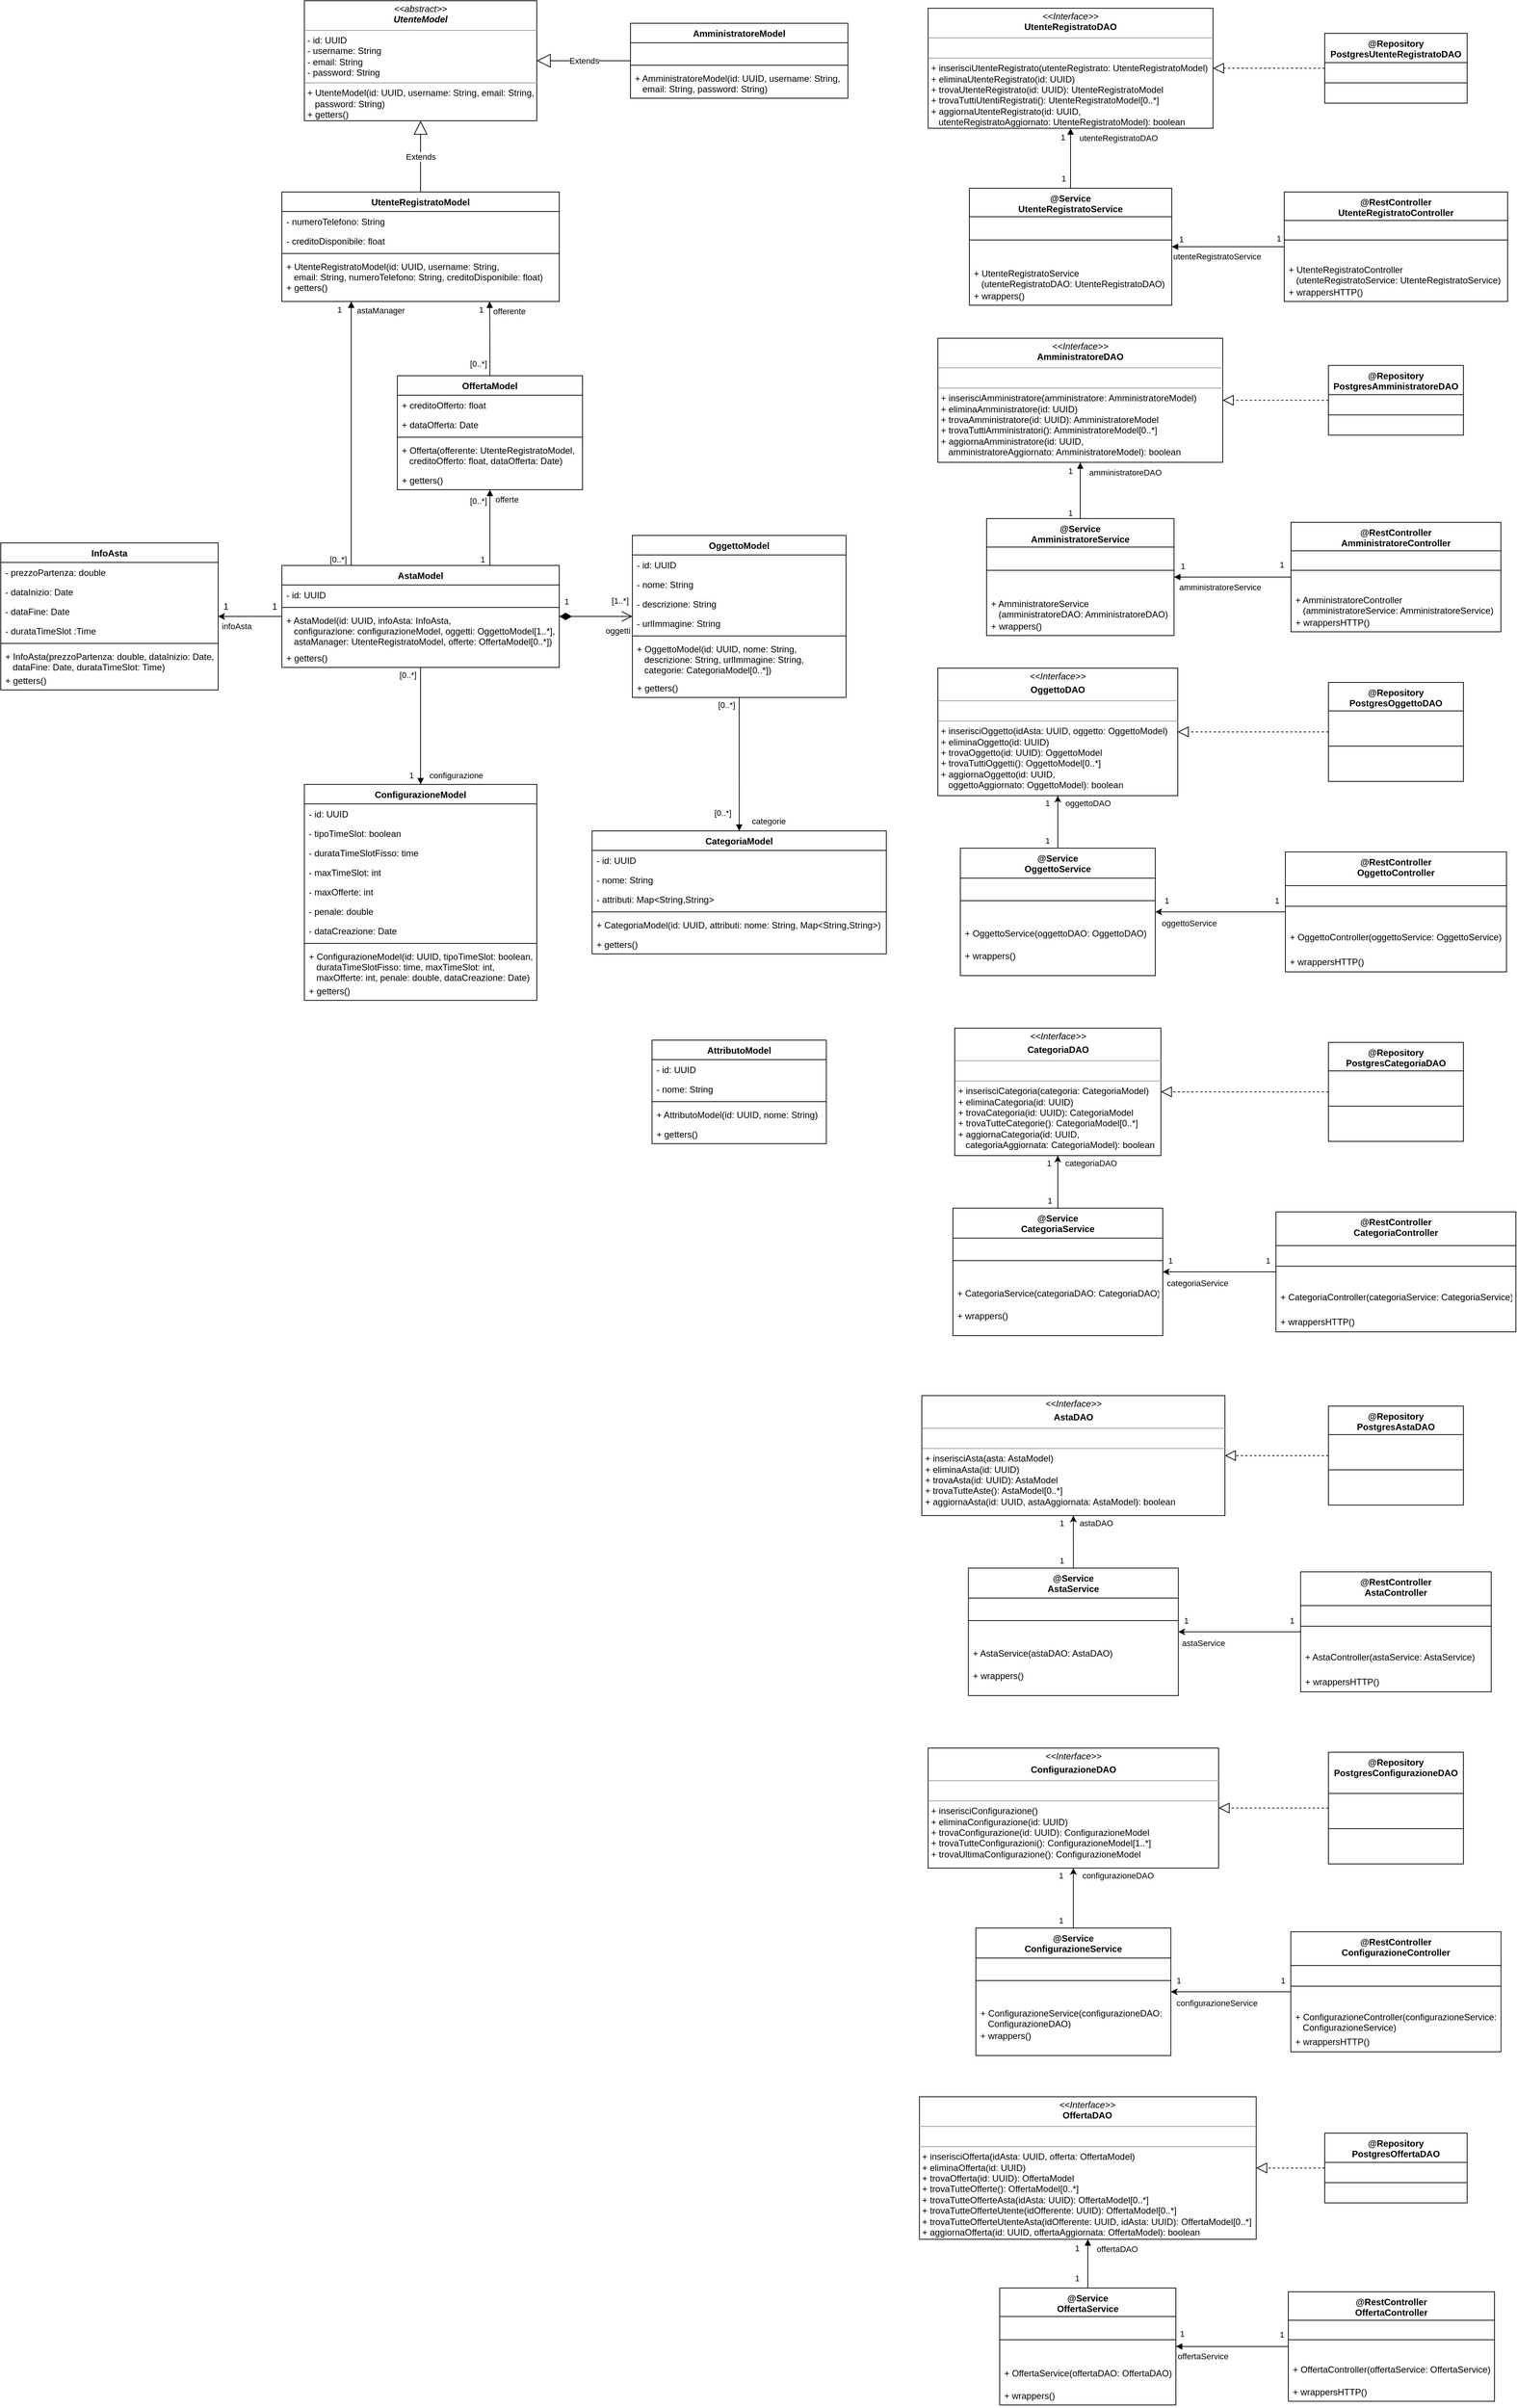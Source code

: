 <mxfile version="12.7.9" type="device"><diagram id="C5RBs43oDa-KdzZeNtuy" name="Page-1"><mxGraphModel dx="1695" dy="457" grid="1" gridSize="10" guides="1" tooltips="1" connect="1" arrows="1" fold="1" page="1" pageScale="1" pageWidth="827" pageHeight="1169" math="0" shadow="0"><root><mxCell id="WIyWlLk6GJQsqaUBKTNV-0"/><mxCell id="WIyWlLk6GJQsqaUBKTNV-1" parent="WIyWlLk6GJQsqaUBKTNV-0"/><mxCell id="l21wUny0GsQWJFkxxes--2" value="&lt;p style=&quot;margin: 0px ; margin-top: 4px ; text-align: center&quot;&gt;&lt;i&gt;&amp;lt;&amp;lt;abstract&amp;gt;&amp;gt;&lt;/i&gt;&lt;br&gt;&lt;b&gt;&lt;i&gt;UtenteModel&lt;/i&gt;&lt;/b&gt;&lt;/p&gt;&lt;hr size=&quot;1&quot;&gt;&lt;p style=&quot;margin: 0px ; margin-left: 4px&quot;&gt;- id: UUID&lt;/p&gt;&lt;p style=&quot;margin: 0px ; margin-left: 4px&quot;&gt;- username: String&lt;br&gt;- email: String&lt;/p&gt;&lt;p style=&quot;margin: 0px ; margin-left: 4px&quot;&gt;- password: String&lt;/p&gt;&lt;hr size=&quot;1&quot;&gt;&lt;p style=&quot;margin: 0px ; margin-left: 4px&quot;&gt;+ UtenteModel(id: UUID, username: String,&amp;nbsp;email: String,&lt;/p&gt;&lt;p style=&quot;margin: 0px ; margin-left: 4px&quot;&gt;&amp;nbsp; &amp;nbsp;password: String)&lt;/p&gt;&lt;p style=&quot;margin: 0px ; margin-left: 4px&quot;&gt;&lt;span&gt;+ getters()&lt;/span&gt;&lt;br&gt;&lt;/p&gt;" style="verticalAlign=top;align=left;overflow=fill;fontSize=12;fontFamily=Helvetica;html=1;" parent="WIyWlLk6GJQsqaUBKTNV-1" vertex="1"><mxGeometry x="35" y="30" width="310" height="160" as="geometry"/></mxCell><mxCell id="l21wUny0GsQWJFkxxes--8" value="UtenteRegistratoModel" style="swimlane;fontStyle=1;align=center;verticalAlign=top;childLayout=stackLayout;horizontal=1;startSize=26;horizontalStack=0;resizeParent=1;resizeParentMax=0;resizeLast=0;collapsible=1;marginBottom=0;" parent="WIyWlLk6GJQsqaUBKTNV-1" vertex="1"><mxGeometry x="5" y="285" width="370" height="146" as="geometry"/></mxCell><mxCell id="l21wUny0GsQWJFkxxes--9" value="- numeroTelefono: String" style="text;strokeColor=none;fillColor=none;align=left;verticalAlign=top;spacingLeft=4;spacingRight=4;overflow=hidden;rotatable=0;points=[[0,0.5],[1,0.5]];portConstraint=eastwest;" parent="l21wUny0GsQWJFkxxes--8" vertex="1"><mxGeometry y="26" width="370" height="26" as="geometry"/></mxCell><mxCell id="Tj1ZYDNSLQEdHizRGAXU-10" value="- creditoDisponibile: float" style="text;strokeColor=none;fillColor=none;align=left;verticalAlign=top;spacingLeft=4;spacingRight=4;overflow=hidden;rotatable=0;points=[[0,0.5],[1,0.5]];portConstraint=eastwest;" parent="l21wUny0GsQWJFkxxes--8" vertex="1"><mxGeometry y="52" width="370" height="26" as="geometry"/></mxCell><mxCell id="l21wUny0GsQWJFkxxes--10" value="" style="line;strokeWidth=1;fillColor=none;align=left;verticalAlign=middle;spacingTop=-1;spacingLeft=3;spacingRight=3;rotatable=0;labelPosition=right;points=[];portConstraint=eastwest;" parent="l21wUny0GsQWJFkxxes--8" vertex="1"><mxGeometry y="78" width="370" height="8" as="geometry"/></mxCell><mxCell id="l21wUny0GsQWJFkxxes--11" value="+ UtenteRegistratoModel(id: UUID, username: String,&#10;   email: String, numeroTelefono: String, creditoDisponibile: float)&#10;+ getters()" style="text;strokeColor=none;fillColor=none;align=left;verticalAlign=top;spacingLeft=4;spacingRight=4;overflow=hidden;rotatable=0;points=[[0,0.5],[1,0.5]];portConstraint=eastwest;" parent="l21wUny0GsQWJFkxxes--8" vertex="1"><mxGeometry y="86" width="370" height="60" as="geometry"/></mxCell><mxCell id="l21wUny0GsQWJFkxxes--25" value="Extends" style="endArrow=block;endSize=16;endFill=0;html=1;exitX=0.5;exitY=0;exitDx=0;exitDy=0;entryX=0.5;entryY=1;entryDx=0;entryDy=0;" parent="WIyWlLk6GJQsqaUBKTNV-1" source="l21wUny0GsQWJFkxxes--8" target="l21wUny0GsQWJFkxxes--2" edge="1"><mxGeometry width="160" relative="1" as="geometry"><mxPoint x="40" y="380" as="sourcePoint"/><mxPoint x="200" y="380" as="targetPoint"/></mxGeometry></mxCell><mxCell id="l21wUny0GsQWJFkxxes--40" value="Extends" style="endArrow=block;endSize=16;endFill=0;html=1;" parent="WIyWlLk6GJQsqaUBKTNV-1" source="Tj1ZYDNSLQEdHizRGAXU-6" target="l21wUny0GsQWJFkxxes--2" edge="1"><mxGeometry width="160" relative="1" as="geometry"><mxPoint x="490" y="110" as="sourcePoint"/><mxPoint x="650" y="90" as="targetPoint"/></mxGeometry></mxCell><mxCell id="l21wUny0GsQWJFkxxes--42" value="&lt;p style=&quot;margin: 0px ; margin-top: 4px ; text-align: center&quot;&gt;&lt;i&gt;&amp;lt;&amp;lt;Interface&amp;gt;&amp;gt;&lt;/i&gt;&lt;br&gt;&lt;b&gt;UtenteRegistratoDAO&lt;/b&gt;&lt;/p&gt;&lt;hr size=&quot;1&quot;&gt;&lt;p style=&quot;margin: 0px ; margin-left: 4px&quot;&gt;&lt;br&gt;&lt;/p&gt;&lt;hr size=&quot;1&quot;&gt;&lt;p style=&quot;margin: 0px ; margin-left: 4px&quot;&gt;+ inserisciUtenteRegistrato(utenteRegistrato: UtenteRegistratoModel)&lt;br&gt;+ eliminaUtenteRegistrato(id: UUID)&lt;/p&gt;&lt;p style=&quot;margin: 0px ; margin-left: 4px&quot;&gt;+ trovaUtenteRegistrato(id: UUID): UtenteRegistratoModel&lt;br&gt;&lt;/p&gt;&lt;p style=&quot;margin: 0px ; margin-left: 4px&quot;&gt;+ trovaTuttiUtentiRegistrati(): UtenteRegistratoModel[0..*]&lt;/p&gt;&lt;p style=&quot;margin: 0px ; margin-left: 4px&quot;&gt;+ aggiornaUtenteRegistrato(id: UUID,&lt;/p&gt;&lt;p style=&quot;margin: 0px ; margin-left: 4px&quot;&gt;&amp;nbsp; &amp;nbsp;utenteRegistratoAggiornato: UtenteRegistratoModel): boolean&lt;/p&gt;" style="verticalAlign=top;align=left;overflow=fill;fontSize=12;fontFamily=Helvetica;html=1;" parent="WIyWlLk6GJQsqaUBKTNV-1" vertex="1"><mxGeometry x="867" y="40" width="380" height="160" as="geometry"/></mxCell><mxCell id="l21wUny0GsQWJFkxxes--43" value="@Repository&#10;PostgresUtenteRegistratoDAO" style="swimlane;fontStyle=1;align=center;verticalAlign=top;childLayout=stackLayout;horizontal=1;startSize=39;horizontalStack=0;resizeParent=1;resizeParentMax=0;resizeLast=0;collapsible=1;marginBottom=0;" parent="WIyWlLk6GJQsqaUBKTNV-1" vertex="1"><mxGeometry x="1396" y="73.5" width="190" height="93" as="geometry"/></mxCell><mxCell id="l21wUny0GsQWJFkxxes--45" value="" style="line;strokeWidth=1;fillColor=none;align=left;verticalAlign=middle;spacingTop=-1;spacingLeft=3;spacingRight=3;rotatable=0;labelPosition=right;points=[];portConstraint=eastwest;" parent="l21wUny0GsQWJFkxxes--43" vertex="1"><mxGeometry y="39" width="190" height="54" as="geometry"/></mxCell><mxCell id="l21wUny0GsQWJFkxxes--48" value="" style="endArrow=block;dashed=1;endFill=0;endSize=12;html=1;" parent="WIyWlLk6GJQsqaUBKTNV-1" source="l21wUny0GsQWJFkxxes--43" target="l21wUny0GsQWJFkxxes--42" edge="1"><mxGeometry width="160" relative="1" as="geometry"><mxPoint x="1370" y="90" as="sourcePoint"/><mxPoint x="1530" y="90" as="targetPoint"/></mxGeometry></mxCell><mxCell id="l21wUny0GsQWJFkxxes--49" value="@Service&#10;UtenteRegistratoService" style="swimlane;fontStyle=1;align=center;verticalAlign=top;childLayout=stackLayout;horizontal=1;startSize=38;horizontalStack=0;resizeParent=1;resizeParentMax=0;resizeLast=0;collapsible=1;marginBottom=0;" parent="WIyWlLk6GJQsqaUBKTNV-1" vertex="1"><mxGeometry x="922" y="280" width="270" height="156" as="geometry"/></mxCell><mxCell id="l21wUny0GsQWJFkxxes--51" value="" style="line;strokeWidth=1;fillColor=none;align=left;verticalAlign=middle;spacingTop=-1;spacingLeft=3;spacingRight=3;rotatable=0;labelPosition=right;points=[];portConstraint=eastwest;" parent="l21wUny0GsQWJFkxxes--49" vertex="1"><mxGeometry y="38" width="270" height="62" as="geometry"/></mxCell><mxCell id="l21wUny0GsQWJFkxxes--52" value="+ UtenteRegistratoService&#10;   (utenteRegistratoDAO: UtenteRegistratoDAO)" style="text;strokeColor=none;fillColor=none;align=left;verticalAlign=top;spacingLeft=4;spacingRight=4;overflow=hidden;rotatable=0;points=[[0,0.5],[1,0.5]];portConstraint=eastwest;" parent="l21wUny0GsQWJFkxxes--49" vertex="1"><mxGeometry y="100" width="270" height="30" as="geometry"/></mxCell><mxCell id="l21wUny0GsQWJFkxxes--57" value="+ wrappers()" style="text;strokeColor=none;fillColor=none;align=left;verticalAlign=top;spacingLeft=4;spacingRight=4;overflow=hidden;rotatable=0;points=[[0,0.5],[1,0.5]];portConstraint=eastwest;" parent="l21wUny0GsQWJFkxxes--49" vertex="1"><mxGeometry y="130" width="270" height="26" as="geometry"/></mxCell><mxCell id="l21wUny0GsQWJFkxxes--58" value="@RestController&#10;UtenteRegistratoController" style="swimlane;fontStyle=1;align=center;verticalAlign=top;childLayout=stackLayout;horizontal=1;startSize=38;horizontalStack=0;resizeParent=1;resizeParentMax=0;resizeLast=0;collapsible=1;marginBottom=0;" parent="WIyWlLk6GJQsqaUBKTNV-1" vertex="1"><mxGeometry x="1342" y="285" width="298" height="146" as="geometry"/></mxCell><mxCell id="l21wUny0GsQWJFkxxes--60" value="" style="line;strokeWidth=1;fillColor=none;align=left;verticalAlign=middle;spacingTop=-1;spacingLeft=3;spacingRight=3;rotatable=0;labelPosition=right;points=[];portConstraint=eastwest;" parent="l21wUny0GsQWJFkxxes--58" vertex="1"><mxGeometry y="38" width="298" height="52" as="geometry"/></mxCell><mxCell id="l21wUny0GsQWJFkxxes--61" value="+ UtenteRegistratoController&#10;   (utenteRegistratoService: UtenteRegistratoService)" style="text;strokeColor=none;fillColor=none;align=left;verticalAlign=top;spacingLeft=4;spacingRight=4;overflow=hidden;rotatable=0;points=[[0,0.5],[1,0.5]];portConstraint=eastwest;" parent="l21wUny0GsQWJFkxxes--58" vertex="1"><mxGeometry y="90" width="298" height="30" as="geometry"/></mxCell><mxCell id="l21wUny0GsQWJFkxxes--62" value="+ wrappersHTTP()" style="text;strokeColor=none;fillColor=none;align=left;verticalAlign=top;spacingLeft=4;spacingRight=4;overflow=hidden;rotatable=0;points=[[0,0.5],[1,0.5]];portConstraint=eastwest;" parent="l21wUny0GsQWJFkxxes--58" vertex="1"><mxGeometry y="120" width="298" height="26" as="geometry"/></mxCell><mxCell id="l21wUny0GsQWJFkxxes--64" value="utenteRegistratoDAO" style="endArrow=block;endFill=1;html=1;edgeStyle=orthogonalEdgeStyle;align=left;verticalAlign=top;" parent="WIyWlLk6GJQsqaUBKTNV-1" source="l21wUny0GsQWJFkxxes--49" target="l21wUny0GsQWJFkxxes--42" edge="1"><mxGeometry x="1" y="-10" relative="1" as="geometry"><mxPoint x="1110" y="260" as="sourcePoint"/><mxPoint x="1270" y="260" as="targetPoint"/><mxPoint as="offset"/></mxGeometry></mxCell><mxCell id="l21wUny0GsQWJFkxxes--65" value="1" style="resizable=0;html=1;align=left;verticalAlign=bottom;labelBackgroundColor=#ffffff;fontSize=11;" parent="l21wUny0GsQWJFkxxes--64" connectable="0" vertex="1"><mxGeometry x="-1" relative="1" as="geometry"><mxPoint x="-15" y="-60" as="offset"/></mxGeometry></mxCell><mxCell id="l21wUny0GsQWJFkxxes--66" value="utenteRegistratoService" style="endArrow=block;endFill=1;html=1;edgeStyle=orthogonalEdgeStyle;align=left;verticalAlign=top;" parent="WIyWlLk6GJQsqaUBKTNV-1" source="l21wUny0GsQWJFkxxes--58" target="l21wUny0GsQWJFkxxes--49" edge="1"><mxGeometry x="1" relative="1" as="geometry"><mxPoint x="1260" y="380" as="sourcePoint"/><mxPoint x="1420" y="380" as="targetPoint"/><mxPoint as="offset"/></mxGeometry></mxCell><mxCell id="l21wUny0GsQWJFkxxes--67" value="1" style="resizable=0;html=1;align=left;verticalAlign=bottom;labelBackgroundColor=#ffffff;fontSize=11;" parent="l21wUny0GsQWJFkxxes--66" connectable="0" vertex="1"><mxGeometry x="-1" relative="1" as="geometry"><mxPoint x="-141.69" y="-2" as="offset"/></mxGeometry></mxCell><mxCell id="l21wUny0GsQWJFkxxes--70" value="1" style="resizable=0;html=1;align=left;verticalAlign=bottom;labelBackgroundColor=#ffffff;fontSize=11;" parent="WIyWlLk6GJQsqaUBKTNV-1" connectable="0" vertex="1"><mxGeometry x="1052" y="244" as="geometry"><mxPoint x="-9" y="31" as="offset"/></mxGeometry></mxCell><mxCell id="l21wUny0GsQWJFkxxes--71" value="1" style="resizable=0;html=1;align=left;verticalAlign=bottom;labelBackgroundColor=#ffffff;fontSize=11;" parent="WIyWlLk6GJQsqaUBKTNV-1" connectable="0" vertex="1"><mxGeometry x="1120" y="285" as="geometry"><mxPoint x="210" y="70" as="offset"/></mxGeometry></mxCell><mxCell id="PfjdKyiAyfUuEBEyj8HH-0" value="OggettoModel" style="swimlane;fontStyle=1;align=center;verticalAlign=top;childLayout=stackLayout;horizontal=1;startSize=26;horizontalStack=0;resizeParent=1;resizeParentMax=0;resizeLast=0;collapsible=1;marginBottom=0;" parent="WIyWlLk6GJQsqaUBKTNV-1" vertex="1"><mxGeometry x="472.5" y="743" width="285" height="216" as="geometry"/></mxCell><mxCell id="PfjdKyiAyfUuEBEyj8HH-1" value="- id: UUID" style="text;strokeColor=none;fillColor=none;align=left;verticalAlign=top;spacingLeft=4;spacingRight=4;overflow=hidden;rotatable=0;points=[[0,0.5],[1,0.5]];portConstraint=eastwest;" parent="PfjdKyiAyfUuEBEyj8HH-0" vertex="1"><mxGeometry y="26" width="285" height="26" as="geometry"/></mxCell><mxCell id="PfjdKyiAyfUuEBEyj8HH-2" value="- nome: String" style="text;strokeColor=none;fillColor=none;align=left;verticalAlign=top;spacingLeft=4;spacingRight=4;overflow=hidden;rotatable=0;points=[[0,0.5],[1,0.5]];portConstraint=eastwest;" parent="PfjdKyiAyfUuEBEyj8HH-0" vertex="1"><mxGeometry y="52" width="285" height="26" as="geometry"/></mxCell><mxCell id="PfjdKyiAyfUuEBEyj8HH-115" value="- descrizione: String" style="text;strokeColor=none;fillColor=none;align=left;verticalAlign=top;spacingLeft=4;spacingRight=4;overflow=hidden;rotatable=0;points=[[0,0.5],[1,0.5]];portConstraint=eastwest;" parent="PfjdKyiAyfUuEBEyj8HH-0" vertex="1"><mxGeometry y="78" width="285" height="26" as="geometry"/></mxCell><mxCell id="PfjdKyiAyfUuEBEyj8HH-116" value="- urlImmagine: String" style="text;strokeColor=none;fillColor=none;align=left;verticalAlign=top;spacingLeft=4;spacingRight=4;overflow=hidden;rotatable=0;points=[[0,0.5],[1,0.5]];portConstraint=eastwest;" parent="PfjdKyiAyfUuEBEyj8HH-0" vertex="1"><mxGeometry y="104" width="285" height="26" as="geometry"/></mxCell><mxCell id="PfjdKyiAyfUuEBEyj8HH-3" value="" style="line;strokeWidth=1;fillColor=none;align=left;verticalAlign=middle;spacingTop=-1;spacingLeft=3;spacingRight=3;rotatable=0;labelPosition=right;points=[];portConstraint=eastwest;" parent="PfjdKyiAyfUuEBEyj8HH-0" vertex="1"><mxGeometry y="130" width="285" height="8" as="geometry"/></mxCell><mxCell id="PfjdKyiAyfUuEBEyj8HH-4" value="+ OggettoModel(id: UUID, nome: String,&#10;   descrizione: String, urlImmagine: String,&#10;   categorie: CategoriaModel[0..*])" style="text;strokeColor=none;fillColor=none;align=left;verticalAlign=top;spacingLeft=4;spacingRight=4;overflow=hidden;rotatable=0;points=[[0,0.5],[1,0.5]];portConstraint=eastwest;" parent="PfjdKyiAyfUuEBEyj8HH-0" vertex="1"><mxGeometry y="138" width="285" height="52" as="geometry"/></mxCell><mxCell id="PfjdKyiAyfUuEBEyj8HH-5" value="+ getters()" style="text;strokeColor=none;fillColor=none;align=left;verticalAlign=top;spacingLeft=4;spacingRight=4;overflow=hidden;rotatable=0;points=[[0,0.5],[1,0.5]];portConstraint=eastwest;" parent="PfjdKyiAyfUuEBEyj8HH-0" vertex="1"><mxGeometry y="190" width="285" height="26" as="geometry"/></mxCell><mxCell id="ZWxSZBbRFKCIyi80Wukl-9" style="edgeStyle=orthogonalEdgeStyle;rounded=0;orthogonalLoop=1;jettySize=auto;html=1;" parent="WIyWlLk6GJQsqaUBKTNV-1" source="PfjdKyiAyfUuEBEyj8HH-8" target="ZWxSZBbRFKCIyi80Wukl-0" edge="1"><mxGeometry relative="1" as="geometry"/></mxCell><mxCell id="PfjdKyiAyfUuEBEyj8HH-8" value="AstaModel&#10;" style="swimlane;fontStyle=1;align=center;verticalAlign=top;childLayout=stackLayout;horizontal=1;startSize=26;horizontalStack=0;resizeParent=1;resizeParentMax=0;resizeLast=0;collapsible=1;marginBottom=0;" parent="WIyWlLk6GJQsqaUBKTNV-1" vertex="1"><mxGeometry x="5" y="783" width="370" height="136" as="geometry"/></mxCell><mxCell id="PfjdKyiAyfUuEBEyj8HH-9" value="- id: UUID" style="text;strokeColor=none;fillColor=none;align=left;verticalAlign=top;spacingLeft=4;spacingRight=4;overflow=hidden;rotatable=0;points=[[0,0.5],[1,0.5]];portConstraint=eastwest;" parent="PfjdKyiAyfUuEBEyj8HH-8" vertex="1"><mxGeometry y="26" width="370" height="26" as="geometry"/></mxCell><mxCell id="PfjdKyiAyfUuEBEyj8HH-14" value="" style="line;strokeWidth=1;fillColor=none;align=left;verticalAlign=middle;spacingTop=-1;spacingLeft=3;spacingRight=3;rotatable=0;labelPosition=right;points=[];portConstraint=eastwest;" parent="PfjdKyiAyfUuEBEyj8HH-8" vertex="1"><mxGeometry y="52" width="370" height="8" as="geometry"/></mxCell><mxCell id="PfjdKyiAyfUuEBEyj8HH-15" value="+ AstaModel(id: UUID, infoAsta: InfoAsta,&#10;   configurazione: configurazioneModel, oggetti: OggettoModel[1..*],&#10;   astaManager: UtenteRegistratoModel, offerte: OffertaModel[0..*])" style="text;strokeColor=none;fillColor=none;align=left;verticalAlign=top;spacingLeft=4;spacingRight=4;overflow=hidden;rotatable=0;points=[[0,0.5],[1,0.5]];portConstraint=eastwest;" parent="PfjdKyiAyfUuEBEyj8HH-8" vertex="1"><mxGeometry y="60" width="370" height="50" as="geometry"/></mxCell><mxCell id="PfjdKyiAyfUuEBEyj8HH-16" value="+ getters()" style="text;strokeColor=none;fillColor=none;align=left;verticalAlign=top;spacingLeft=4;spacingRight=4;overflow=hidden;rotatable=0;points=[[0,0.5],[1,0.5]];portConstraint=eastwest;" parent="PfjdKyiAyfUuEBEyj8HH-8" vertex="1"><mxGeometry y="110" width="370" height="26" as="geometry"/></mxCell><mxCell id="PfjdKyiAyfUuEBEyj8HH-22" value="CategoriaModel" style="swimlane;fontStyle=1;align=center;verticalAlign=top;childLayout=stackLayout;horizontal=1;startSize=26;horizontalStack=0;resizeParent=1;resizeParentMax=0;resizeLast=0;collapsible=1;marginBottom=0;" parent="WIyWlLk6GJQsqaUBKTNV-1" vertex="1"><mxGeometry x="418.75" y="1137" width="392.5" height="164" as="geometry"/></mxCell><mxCell id="PfjdKyiAyfUuEBEyj8HH-23" value="- id: UUID" style="text;strokeColor=none;fillColor=none;align=left;verticalAlign=top;spacingLeft=4;spacingRight=4;overflow=hidden;rotatable=0;points=[[0,0.5],[1,0.5]];portConstraint=eastwest;" parent="PfjdKyiAyfUuEBEyj8HH-22" vertex="1"><mxGeometry y="26" width="392.5" height="26" as="geometry"/></mxCell><mxCell id="Tj1ZYDNSLQEdHizRGAXU-0" value="- nome: String" style="text;strokeColor=none;fillColor=none;align=left;verticalAlign=top;spacingLeft=4;spacingRight=4;overflow=hidden;rotatable=0;points=[[0,0.5],[1,0.5]];portConstraint=eastwest;" parent="PfjdKyiAyfUuEBEyj8HH-22" vertex="1"><mxGeometry y="52" width="392.5" height="26" as="geometry"/></mxCell><mxCell id="PfjdKyiAyfUuEBEyj8HH-24" value="- attributi: Map&lt;String,String&gt;" style="text;strokeColor=none;fillColor=none;align=left;verticalAlign=top;spacingLeft=4;spacingRight=4;overflow=hidden;rotatable=0;points=[[0,0.5],[1,0.5]];portConstraint=eastwest;" parent="PfjdKyiAyfUuEBEyj8HH-22" vertex="1"><mxGeometry y="78" width="392.5" height="26" as="geometry"/></mxCell><mxCell id="PfjdKyiAyfUuEBEyj8HH-25" value="" style="line;strokeWidth=1;fillColor=none;align=left;verticalAlign=middle;spacingTop=-1;spacingLeft=3;spacingRight=3;rotatable=0;labelPosition=right;points=[];portConstraint=eastwest;" parent="PfjdKyiAyfUuEBEyj8HH-22" vertex="1"><mxGeometry y="104" width="392.5" height="8" as="geometry"/></mxCell><mxCell id="PfjdKyiAyfUuEBEyj8HH-26" value="+ CategoriaModel(id: UUID, attributi: nome: String, Map&lt;String,String&gt;)" style="text;strokeColor=none;fillColor=none;align=left;verticalAlign=top;spacingLeft=4;spacingRight=4;overflow=hidden;rotatable=0;points=[[0,0.5],[1,0.5]];portConstraint=eastwest;" parent="PfjdKyiAyfUuEBEyj8HH-22" vertex="1"><mxGeometry y="112" width="392.5" height="26" as="geometry"/></mxCell><mxCell id="PfjdKyiAyfUuEBEyj8HH-27" value="+ getters()" style="text;strokeColor=none;fillColor=none;align=left;verticalAlign=top;spacingLeft=4;spacingRight=4;overflow=hidden;rotatable=0;points=[[0,0.5],[1,0.5]];portConstraint=eastwest;" parent="PfjdKyiAyfUuEBEyj8HH-22" vertex="1"><mxGeometry y="138" width="392.5" height="26" as="geometry"/></mxCell><mxCell id="PfjdKyiAyfUuEBEyj8HH-32" value="&lt;p style=&quot;margin: 0px ; margin-top: 4px ; text-align: center&quot;&gt;&lt;i&gt;&amp;lt;&amp;lt;Interface&amp;gt;&amp;gt;&lt;/i&gt;&lt;/p&gt;&lt;p style=&quot;margin: 0px ; margin-top: 4px ; text-align: center&quot;&gt;&lt;b&gt;OggettoDAO&lt;/b&gt;&lt;br&gt;&lt;/p&gt;&lt;hr size=&quot;1&quot;&gt;&lt;p style=&quot;margin: 0px ; margin-left: 4px&quot;&gt;&lt;br&gt;&lt;/p&gt;&lt;hr size=&quot;1&quot;&gt;&lt;p style=&quot;margin: 0px ; margin-left: 4px&quot;&gt;+ inserisciOggetto(idAsta: UUID, oggetto: OggettoModel)&lt;br&gt;+ eliminaOggetto(id: UUID)&lt;/p&gt;&lt;p style=&quot;margin: 0px ; margin-left: 4px&quot;&gt;+ trovaOggetto(id&lt;span&gt;:&amp;nbsp;&lt;/span&gt;UUID&lt;span&gt;): OggettoModel&lt;/span&gt;&lt;/p&gt;&lt;p style=&quot;margin: 0px ; margin-left: 4px&quot;&gt;+ trovaTuttiOggetti(): OggettoModel[0..*]&lt;/p&gt;&lt;p style=&quot;margin: 0px ; margin-left: 4px&quot;&gt;+ aggiornaOggetto(id: UUID,&lt;/p&gt;&lt;p style=&quot;margin: 0px ; margin-left: 4px&quot;&gt;&amp;nbsp; &amp;nbsp;oggettoAggiornato: OggettoModel): boolean&lt;/p&gt;" style="verticalAlign=top;align=left;overflow=fill;fontSize=12;fontFamily=Helvetica;html=1;" parent="WIyWlLk6GJQsqaUBKTNV-1" vertex="1"><mxGeometry x="880" y="920" width="320" height="170" as="geometry"/></mxCell><mxCell id="PfjdKyiAyfUuEBEyj8HH-33" value="@Repository&#10;PostgresOggettoDAO" style="swimlane;fontStyle=1;align=center;verticalAlign=top;childLayout=stackLayout;horizontal=1;startSize=38;horizontalStack=0;resizeParent=1;resizeParentMax=0;resizeLast=0;collapsible=1;marginBottom=0;" parent="WIyWlLk6GJQsqaUBKTNV-1" vertex="1"><mxGeometry x="1401" y="939" width="180" height="132" as="geometry"/></mxCell><mxCell id="PfjdKyiAyfUuEBEyj8HH-35" value="" style="line;strokeWidth=1;fillColor=none;align=left;verticalAlign=middle;spacingTop=-1;spacingLeft=3;spacingRight=3;rotatable=0;labelPosition=right;points=[];portConstraint=eastwest;" parent="PfjdKyiAyfUuEBEyj8HH-33" vertex="1"><mxGeometry y="38" width="180" height="94" as="geometry"/></mxCell><mxCell id="PfjdKyiAyfUuEBEyj8HH-36" style="edgeStyle=orthogonalEdgeStyle;rounded=0;orthogonalLoop=1;jettySize=auto;html=1;" parent="WIyWlLk6GJQsqaUBKTNV-1" source="PfjdKyiAyfUuEBEyj8HH-37" target="PfjdKyiAyfUuEBEyj8HH-32" edge="1"><mxGeometry relative="1" as="geometry"/></mxCell><mxCell id="PfjdKyiAyfUuEBEyj8HH-37" value="@Service&#10;OggettoService&#10;" style="swimlane;fontStyle=1;align=center;verticalAlign=top;childLayout=stackLayout;horizontal=1;startSize=40;horizontalStack=0;resizeParent=1;resizeParentMax=0;resizeLast=0;collapsible=1;marginBottom=0;" parent="WIyWlLk6GJQsqaUBKTNV-1" vertex="1"><mxGeometry x="910" y="1160" width="260" height="170" as="geometry"/></mxCell><mxCell id="PfjdKyiAyfUuEBEyj8HH-38" value="" style="line;strokeWidth=1;fillColor=none;align=left;verticalAlign=middle;spacingTop=-1;spacingLeft=3;spacingRight=3;rotatable=0;labelPosition=right;points=[];portConstraint=eastwest;" parent="PfjdKyiAyfUuEBEyj8HH-37" vertex="1"><mxGeometry y="40" width="260" height="60" as="geometry"/></mxCell><mxCell id="PfjdKyiAyfUuEBEyj8HH-39" value="+ OggettoService(oggettoDAO: OggettoDAO)" style="text;strokeColor=none;fillColor=none;align=left;verticalAlign=top;spacingLeft=4;spacingRight=4;overflow=hidden;rotatable=0;points=[[0,0.5],[1,0.5]];portConstraint=eastwest;" parent="PfjdKyiAyfUuEBEyj8HH-37" vertex="1"><mxGeometry y="100" width="260" height="30" as="geometry"/></mxCell><mxCell id="PfjdKyiAyfUuEBEyj8HH-40" value="+ wrappers()" style="text;strokeColor=none;fillColor=none;align=left;verticalAlign=top;spacingLeft=4;spacingRight=4;overflow=hidden;rotatable=0;points=[[0,0.5],[1,0.5]];portConstraint=eastwest;" parent="PfjdKyiAyfUuEBEyj8HH-37" vertex="1"><mxGeometry y="130" width="260" height="40" as="geometry"/></mxCell><mxCell id="PfjdKyiAyfUuEBEyj8HH-41" value="1" style="text;html=1;align=center;verticalAlign=middle;resizable=0;points=[];autosize=1;fontSize=11;" parent="WIyWlLk6GJQsqaUBKTNV-1" vertex="1"><mxGeometry x="1016.19" y="1090" width="20" height="20" as="geometry"/></mxCell><mxCell id="PfjdKyiAyfUuEBEyj8HH-42" value="1" style="text;html=1;align=center;verticalAlign=middle;resizable=0;points=[];autosize=1;fontSize=11;" parent="WIyWlLk6GJQsqaUBKTNV-1" vertex="1"><mxGeometry x="1016.19" y="1140" width="20" height="20" as="geometry"/></mxCell><mxCell id="PfjdKyiAyfUuEBEyj8HH-43" value="oggettoDAO" style="text;html=1;align=center;verticalAlign=middle;resizable=0;points=[];autosize=1;fontSize=11;" parent="WIyWlLk6GJQsqaUBKTNV-1" vertex="1"><mxGeometry x="1040" y="1090" width="80" height="20" as="geometry"/></mxCell><mxCell id="PfjdKyiAyfUuEBEyj8HH-44" style="edgeStyle=orthogonalEdgeStyle;rounded=0;orthogonalLoop=1;jettySize=auto;html=1;" parent="WIyWlLk6GJQsqaUBKTNV-1" source="PfjdKyiAyfUuEBEyj8HH-45" target="PfjdKyiAyfUuEBEyj8HH-37" edge="1"><mxGeometry relative="1" as="geometry"><mxPoint x="1181.19" y="1210.167" as="targetPoint"/></mxGeometry></mxCell><mxCell id="PfjdKyiAyfUuEBEyj8HH-45" value="@RestController&#10;OggettoController&#10;" style="swimlane;fontStyle=1;align=center;verticalAlign=top;childLayout=stackLayout;horizontal=1;startSize=45;horizontalStack=0;resizeParent=1;resizeParentMax=0;resizeLast=0;collapsible=1;marginBottom=0;" parent="WIyWlLk6GJQsqaUBKTNV-1" vertex="1"><mxGeometry x="1343.5" y="1165" width="295" height="160" as="geometry"/></mxCell><mxCell id="PfjdKyiAyfUuEBEyj8HH-46" value="" style="line;strokeWidth=1;fillColor=none;align=left;verticalAlign=middle;spacingTop=-1;spacingLeft=3;spacingRight=3;rotatable=0;labelPosition=right;points=[];portConstraint=eastwest;" parent="PfjdKyiAyfUuEBEyj8HH-45" vertex="1"><mxGeometry y="45" width="295" height="55" as="geometry"/></mxCell><mxCell id="PfjdKyiAyfUuEBEyj8HH-47" value="+ OggettoController(oggettoService: OggettoService)" style="text;strokeColor=none;fillColor=none;align=left;verticalAlign=top;spacingLeft=4;spacingRight=4;overflow=hidden;rotatable=0;points=[[0,0.5],[1,0.5]];portConstraint=eastwest;" parent="PfjdKyiAyfUuEBEyj8HH-45" vertex="1"><mxGeometry y="100" width="295" height="33" as="geometry"/></mxCell><mxCell id="PfjdKyiAyfUuEBEyj8HH-48" value="+ wrappersHTTP()" style="text;strokeColor=none;fillColor=none;align=left;verticalAlign=top;spacingLeft=4;spacingRight=4;overflow=hidden;rotatable=0;points=[[0,0.5],[1,0.5]];portConstraint=eastwest;" parent="PfjdKyiAyfUuEBEyj8HH-45" vertex="1"><mxGeometry y="133" width="295" height="27" as="geometry"/></mxCell><mxCell id="PfjdKyiAyfUuEBEyj8HH-49" value="1" style="text;html=1;align=center;verticalAlign=middle;resizable=0;points=[];autosize=1;fontSize=11;" parent="WIyWlLk6GJQsqaUBKTNV-1" vertex="1"><mxGeometry x="1175" y="1220" width="20" height="20" as="geometry"/></mxCell><mxCell id="PfjdKyiAyfUuEBEyj8HH-50" value="1" style="text;html=1;align=center;verticalAlign=middle;resizable=0;points=[];autosize=1;fontSize=11;" parent="WIyWlLk6GJQsqaUBKTNV-1" vertex="1"><mxGeometry x="1322" y="1220" width="20" height="20" as="geometry"/></mxCell><mxCell id="PfjdKyiAyfUuEBEyj8HH-51" value="oggettoService" style="text;html=1;align=center;verticalAlign=middle;resizable=0;points=[];autosize=1;fontSize=11;" parent="WIyWlLk6GJQsqaUBKTNV-1" vertex="1"><mxGeometry x="1170" y="1250" width="90" height="20" as="geometry"/></mxCell><mxCell id="PfjdKyiAyfUuEBEyj8HH-52" value="&lt;p style=&quot;margin: 0px ; margin-top: 4px ; text-align: center&quot;&gt;&lt;i&gt;&amp;lt;&amp;lt;Interface&amp;gt;&amp;gt;&lt;/i&gt;&lt;/p&gt;&lt;p style=&quot;margin: 0px ; margin-top: 4px ; text-align: center&quot;&gt;&lt;b&gt;CategoriaDAO&lt;/b&gt;&lt;br&gt;&lt;/p&gt;&lt;hr size=&quot;1&quot;&gt;&lt;p style=&quot;margin: 0px ; margin-left: 4px&quot;&gt;&lt;br&gt;&lt;/p&gt;&lt;hr size=&quot;1&quot;&gt;&lt;p style=&quot;margin: 0px ; margin-left: 4px&quot;&gt;+ inserisciCategoria(categoria: CategoriaModel)&lt;br&gt;+ eliminaCategoria(id: UUID)&lt;/p&gt;&lt;p style=&quot;margin: 0px ; margin-left: 4px&quot;&gt;+ trovaCategoria(id: UUID): CategoriaModel&lt;/p&gt;&lt;p style=&quot;margin: 0px ; margin-left: 4px&quot;&gt;+ trovaTutteCategorie(): CategoriaModel[0..*]&lt;/p&gt;&lt;p style=&quot;margin: 0px ; margin-left: 4px&quot;&gt;+ aggiornaCategoria(id: UUID,&lt;/p&gt;&lt;p style=&quot;margin: 0px ; margin-left: 4px&quot;&gt;&lt;span&gt;&amp;nbsp; &amp;nbsp;categoriaAggiornata: CategoriaModel)&lt;/span&gt;&lt;span&gt;: boolean&lt;/span&gt;&lt;/p&gt;" style="verticalAlign=top;align=left;overflow=fill;fontSize=12;fontFamily=Helvetica;html=1;" parent="WIyWlLk6GJQsqaUBKTNV-1" vertex="1"><mxGeometry x="902.5" y="1400" width="275" height="170" as="geometry"/></mxCell><mxCell id="PfjdKyiAyfUuEBEyj8HH-53" value="@Repository&#10;PostgresCategoriaDAO" style="swimlane;fontStyle=1;align=center;verticalAlign=top;childLayout=stackLayout;horizontal=1;startSize=38;horizontalStack=0;resizeParent=1;resizeParentMax=0;resizeLast=0;collapsible=1;marginBottom=0;" parent="WIyWlLk6GJQsqaUBKTNV-1" vertex="1"><mxGeometry x="1401.0" y="1419" width="180" height="132" as="geometry"/></mxCell><mxCell id="PfjdKyiAyfUuEBEyj8HH-55" value="" style="line;strokeWidth=1;fillColor=none;align=left;verticalAlign=middle;spacingTop=-1;spacingLeft=3;spacingRight=3;rotatable=0;labelPosition=right;points=[];portConstraint=eastwest;" parent="PfjdKyiAyfUuEBEyj8HH-53" vertex="1"><mxGeometry y="38" width="180" height="94" as="geometry"/></mxCell><mxCell id="PfjdKyiAyfUuEBEyj8HH-56" style="edgeStyle=orthogonalEdgeStyle;rounded=0;orthogonalLoop=1;jettySize=auto;html=1;exitX=0.5;exitY=0;exitDx=0;exitDy=0;" parent="WIyWlLk6GJQsqaUBKTNV-1" source="PfjdKyiAyfUuEBEyj8HH-57" target="PfjdKyiAyfUuEBEyj8HH-52" edge="1"><mxGeometry relative="1" as="geometry"><mxPoint x="1062.19" y="1533" as="targetPoint"/></mxGeometry></mxCell><mxCell id="PfjdKyiAyfUuEBEyj8HH-57" value="@Service&#10;CategoriaService&#10;" style="swimlane;fontStyle=1;align=center;verticalAlign=top;childLayout=stackLayout;horizontal=1;startSize=40;horizontalStack=0;resizeParent=1;resizeParentMax=0;resizeLast=0;collapsible=1;marginBottom=0;" parent="WIyWlLk6GJQsqaUBKTNV-1" vertex="1"><mxGeometry x="900" y="1640" width="280" height="170" as="geometry"/></mxCell><mxCell id="PfjdKyiAyfUuEBEyj8HH-58" value="" style="line;strokeWidth=1;fillColor=none;align=left;verticalAlign=middle;spacingTop=-1;spacingLeft=3;spacingRight=3;rotatable=0;labelPosition=right;points=[];portConstraint=eastwest;" parent="PfjdKyiAyfUuEBEyj8HH-57" vertex="1"><mxGeometry y="40" width="280" height="60" as="geometry"/></mxCell><mxCell id="PfjdKyiAyfUuEBEyj8HH-59" value="+ CategoriaService(categoriaDAO: CategoriaDAO)" style="text;strokeColor=none;fillColor=none;align=left;verticalAlign=top;spacingLeft=4;spacingRight=4;overflow=hidden;rotatable=0;points=[[0,0.5],[1,0.5]];portConstraint=eastwest;" parent="PfjdKyiAyfUuEBEyj8HH-57" vertex="1"><mxGeometry y="100" width="280" height="30" as="geometry"/></mxCell><mxCell id="PfjdKyiAyfUuEBEyj8HH-60" value="+ wrappers()" style="text;strokeColor=none;fillColor=none;align=left;verticalAlign=top;spacingLeft=4;spacingRight=4;overflow=hidden;rotatable=0;points=[[0,0.5],[1,0.5]];portConstraint=eastwest;" parent="PfjdKyiAyfUuEBEyj8HH-57" vertex="1"><mxGeometry y="130" width="280" height="40" as="geometry"/></mxCell><mxCell id="PfjdKyiAyfUuEBEyj8HH-61" value="1" style="text;html=1;align=center;verticalAlign=middle;resizable=0;points=[];autosize=1;fontSize=11;" parent="WIyWlLk6GJQsqaUBKTNV-1" vertex="1"><mxGeometry x="1018.31" y="1570" width="20" height="20" as="geometry"/></mxCell><mxCell id="PfjdKyiAyfUuEBEyj8HH-62" value="1" style="text;html=1;align=center;verticalAlign=middle;resizable=0;points=[];autosize=1;fontSize=11;" parent="WIyWlLk6GJQsqaUBKTNV-1" vertex="1"><mxGeometry x="1019.19" y="1620" width="20" height="20" as="geometry"/></mxCell><mxCell id="PfjdKyiAyfUuEBEyj8HH-63" value="categoriaDAO" style="text;html=1;align=center;verticalAlign=middle;resizable=0;points=[];autosize=1;fontSize=11;" parent="WIyWlLk6GJQsqaUBKTNV-1" vertex="1"><mxGeometry x="1044.06" y="1570" width="80" height="20" as="geometry"/></mxCell><mxCell id="PfjdKyiAyfUuEBEyj8HH-64" style="edgeStyle=orthogonalEdgeStyle;rounded=0;orthogonalLoop=1;jettySize=auto;html=1;" parent="WIyWlLk6GJQsqaUBKTNV-1" source="PfjdKyiAyfUuEBEyj8HH-65" target="PfjdKyiAyfUuEBEyj8HH-57" edge="1"><mxGeometry relative="1" as="geometry"><mxPoint x="1199.19" y="1680.167" as="targetPoint"/></mxGeometry></mxCell><mxCell id="PfjdKyiAyfUuEBEyj8HH-65" value="@RestController&#10;CategoriaController&#10;" style="swimlane;fontStyle=1;align=center;verticalAlign=top;childLayout=stackLayout;horizontal=1;startSize=45;horizontalStack=0;resizeParent=1;resizeParentMax=0;resizeLast=0;collapsible=1;marginBottom=0;" parent="WIyWlLk6GJQsqaUBKTNV-1" vertex="1"><mxGeometry x="1331.0" y="1645" width="320" height="160" as="geometry"/></mxCell><mxCell id="PfjdKyiAyfUuEBEyj8HH-66" value="" style="line;strokeWidth=1;fillColor=none;align=left;verticalAlign=middle;spacingTop=-1;spacingLeft=3;spacingRight=3;rotatable=0;labelPosition=right;points=[];portConstraint=eastwest;" parent="PfjdKyiAyfUuEBEyj8HH-65" vertex="1"><mxGeometry y="45" width="320" height="55" as="geometry"/></mxCell><mxCell id="PfjdKyiAyfUuEBEyj8HH-67" value="+ CategoriaController(categoriaService: CategoriaService)" style="text;strokeColor=none;fillColor=none;align=left;verticalAlign=top;spacingLeft=4;spacingRight=4;overflow=hidden;rotatable=0;points=[[0,0.5],[1,0.5]];portConstraint=eastwest;" parent="PfjdKyiAyfUuEBEyj8HH-65" vertex="1"><mxGeometry y="100" width="320" height="33" as="geometry"/></mxCell><mxCell id="PfjdKyiAyfUuEBEyj8HH-68" value="+ wrappersHTTP()" style="text;strokeColor=none;fillColor=none;align=left;verticalAlign=top;spacingLeft=4;spacingRight=4;overflow=hidden;rotatable=0;points=[[0,0.5],[1,0.5]];portConstraint=eastwest;" parent="PfjdKyiAyfUuEBEyj8HH-65" vertex="1"><mxGeometry y="133" width="320" height="27" as="geometry"/></mxCell><mxCell id="PfjdKyiAyfUuEBEyj8HH-69" value="1" style="text;html=1;align=center;verticalAlign=middle;resizable=0;points=[];autosize=1;fontSize=11;" parent="WIyWlLk6GJQsqaUBKTNV-1" vertex="1"><mxGeometry x="1180" y="1700" width="20" height="20" as="geometry"/></mxCell><mxCell id="PfjdKyiAyfUuEBEyj8HH-70" value="1" style="text;html=1;align=center;verticalAlign=middle;resizable=0;points=[];autosize=1;fontSize=11;" parent="WIyWlLk6GJQsqaUBKTNV-1" vertex="1"><mxGeometry x="1310.0" y="1700" width="20" height="20" as="geometry"/></mxCell><mxCell id="PfjdKyiAyfUuEBEyj8HH-71" value="categoriaService" style="text;html=1;align=center;verticalAlign=middle;resizable=0;points=[];autosize=1;fontSize=11;" parent="WIyWlLk6GJQsqaUBKTNV-1" vertex="1"><mxGeometry x="1176.19" y="1730" width="100" height="20" as="geometry"/></mxCell><mxCell id="PfjdKyiAyfUuEBEyj8HH-72" value="&lt;p style=&quot;margin: 0px ; margin-top: 4px ; text-align: center&quot;&gt;&lt;i&gt;&amp;lt;&amp;lt;Interface&amp;gt;&amp;gt;&lt;/i&gt;&lt;/p&gt;&lt;p style=&quot;margin: 0px ; margin-top: 4px ; text-align: center&quot;&gt;&lt;b&gt;AstaDAO&lt;/b&gt;&lt;br&gt;&lt;/p&gt;&lt;hr size=&quot;1&quot;&gt;&lt;p style=&quot;margin: 0px ; margin-left: 4px&quot;&gt;&lt;br&gt;&lt;/p&gt;&lt;hr size=&quot;1&quot;&gt;&lt;p style=&quot;margin: 0px ; margin-left: 4px&quot;&gt;+ inserisciAsta(asta: AstaModel)&lt;br&gt;+ eliminaAsta(id: UUID)&lt;/p&gt;&lt;p style=&quot;margin: 0px ; margin-left: 4px&quot;&gt;+ trovaAsta(id: UUID): AstaModel&lt;/p&gt;&lt;p style=&quot;margin: 0px ; margin-left: 4px&quot;&gt;+ trovaTutteAste(): AstaModel[0..*]&lt;/p&gt;&lt;p style=&quot;margin: 0px ; margin-left: 4px&quot;&gt;+ aggiornaAsta(id: UUID, astaAggiornata: AstaModel): boolean&lt;/p&gt;" style="verticalAlign=top;align=left;overflow=fill;fontSize=12;fontFamily=Helvetica;html=1;" parent="WIyWlLk6GJQsqaUBKTNV-1" vertex="1"><mxGeometry x="858.62" y="1890" width="404.25" height="160" as="geometry"/></mxCell><mxCell id="PfjdKyiAyfUuEBEyj8HH-73" value="@Repository&#10;PostgresAstaDAO" style="swimlane;fontStyle=1;align=center;verticalAlign=top;childLayout=stackLayout;horizontal=1;startSize=38;horizontalStack=0;resizeParent=1;resizeParentMax=0;resizeLast=0;collapsible=1;marginBottom=0;" parent="WIyWlLk6GJQsqaUBKTNV-1" vertex="1"><mxGeometry x="1401" y="1904" width="180" height="132" as="geometry"/></mxCell><mxCell id="PfjdKyiAyfUuEBEyj8HH-75" value="" style="line;strokeWidth=1;fillColor=none;align=left;verticalAlign=middle;spacingTop=-1;spacingLeft=3;spacingRight=3;rotatable=0;labelPosition=right;points=[];portConstraint=eastwest;" parent="PfjdKyiAyfUuEBEyj8HH-73" vertex="1"><mxGeometry y="38" width="180" height="94" as="geometry"/></mxCell><mxCell id="PfjdKyiAyfUuEBEyj8HH-76" style="edgeStyle=orthogonalEdgeStyle;rounded=0;orthogonalLoop=1;jettySize=auto;html=1;" parent="WIyWlLk6GJQsqaUBKTNV-1" source="PfjdKyiAyfUuEBEyj8HH-77" target="PfjdKyiAyfUuEBEyj8HH-72" edge="1"><mxGeometry relative="1" as="geometry"/></mxCell><mxCell id="PfjdKyiAyfUuEBEyj8HH-77" value="@Service&#10;AstaService&#10;" style="swimlane;fontStyle=1;align=center;verticalAlign=top;childLayout=stackLayout;horizontal=1;startSize=40;horizontalStack=0;resizeParent=1;resizeParentMax=0;resizeLast=0;collapsible=1;marginBottom=0;" parent="WIyWlLk6GJQsqaUBKTNV-1" vertex="1"><mxGeometry x="920.75" y="2120" width="280" height="170" as="geometry"/></mxCell><mxCell id="PfjdKyiAyfUuEBEyj8HH-78" value="" style="line;strokeWidth=1;fillColor=none;align=left;verticalAlign=middle;spacingTop=-1;spacingLeft=3;spacingRight=3;rotatable=0;labelPosition=right;points=[];portConstraint=eastwest;" parent="PfjdKyiAyfUuEBEyj8HH-77" vertex="1"><mxGeometry y="40" width="280" height="60" as="geometry"/></mxCell><mxCell id="PfjdKyiAyfUuEBEyj8HH-79" value="+ AstaService(astaDAO: AstaDAO)" style="text;strokeColor=none;fillColor=none;align=left;verticalAlign=top;spacingLeft=4;spacingRight=4;overflow=hidden;rotatable=0;points=[[0,0.5],[1,0.5]];portConstraint=eastwest;" parent="PfjdKyiAyfUuEBEyj8HH-77" vertex="1"><mxGeometry y="100" width="280" height="30" as="geometry"/></mxCell><mxCell id="PfjdKyiAyfUuEBEyj8HH-80" value="+ wrappers()" style="text;strokeColor=none;fillColor=none;align=left;verticalAlign=top;spacingLeft=4;spacingRight=4;overflow=hidden;rotatable=0;points=[[0,0.5],[1,0.5]];portConstraint=eastwest;" parent="PfjdKyiAyfUuEBEyj8HH-77" vertex="1"><mxGeometry y="130" width="280" height="40" as="geometry"/></mxCell><mxCell id="PfjdKyiAyfUuEBEyj8HH-81" value="1" style="text;html=1;align=center;verticalAlign=middle;resizable=0;points=[];autosize=1;fontSize=11;" parent="WIyWlLk6GJQsqaUBKTNV-1" vertex="1"><mxGeometry x="1034.94" y="2050" width="20" height="20" as="geometry"/></mxCell><mxCell id="PfjdKyiAyfUuEBEyj8HH-82" value="1" style="text;html=1;align=center;verticalAlign=middle;resizable=0;points=[];autosize=1;fontSize=11;" parent="WIyWlLk6GJQsqaUBKTNV-1" vertex="1"><mxGeometry x="1034.94" y="2100" width="20" height="20" as="geometry"/></mxCell><mxCell id="PfjdKyiAyfUuEBEyj8HH-83" value="astaDAO" style="text;html=1;align=center;verticalAlign=middle;resizable=0;points=[];autosize=1;fontSize=11;" parent="WIyWlLk6GJQsqaUBKTNV-1" vertex="1"><mxGeometry x="1060.75" y="2050" width="60" height="20" as="geometry"/></mxCell><mxCell id="PfjdKyiAyfUuEBEyj8HH-84" style="edgeStyle=orthogonalEdgeStyle;rounded=0;orthogonalLoop=1;jettySize=auto;html=1;" parent="WIyWlLk6GJQsqaUBKTNV-1" source="PfjdKyiAyfUuEBEyj8HH-85" target="PfjdKyiAyfUuEBEyj8HH-77" edge="1"><mxGeometry relative="1" as="geometry"><mxPoint x="1175.75" y="2190.167" as="targetPoint"/></mxGeometry></mxCell><mxCell id="PfjdKyiAyfUuEBEyj8HH-85" value="@RestController&#10;AstaController&#10;" style="swimlane;fontStyle=1;align=center;verticalAlign=top;childLayout=stackLayout;horizontal=1;startSize=45;horizontalStack=0;resizeParent=1;resizeParentMax=0;resizeLast=0;collapsible=1;marginBottom=0;" parent="WIyWlLk6GJQsqaUBKTNV-1" vertex="1"><mxGeometry x="1363.91" y="2125" width="254.19" height="160" as="geometry"/></mxCell><mxCell id="PfjdKyiAyfUuEBEyj8HH-86" value="" style="line;strokeWidth=1;fillColor=none;align=left;verticalAlign=middle;spacingTop=-1;spacingLeft=3;spacingRight=3;rotatable=0;labelPosition=right;points=[];portConstraint=eastwest;" parent="PfjdKyiAyfUuEBEyj8HH-85" vertex="1"><mxGeometry y="45" width="254.19" height="55" as="geometry"/></mxCell><mxCell id="PfjdKyiAyfUuEBEyj8HH-87" value="+ AstaController(astaService: AstaService)" style="text;strokeColor=none;fillColor=none;align=left;verticalAlign=top;spacingLeft=4;spacingRight=4;overflow=hidden;rotatable=0;points=[[0,0.5],[1,0.5]];portConstraint=eastwest;" parent="PfjdKyiAyfUuEBEyj8HH-85" vertex="1"><mxGeometry y="100" width="254.19" height="33" as="geometry"/></mxCell><mxCell id="PfjdKyiAyfUuEBEyj8HH-88" value="+ wrappersHTTP()" style="text;strokeColor=none;fillColor=none;align=left;verticalAlign=top;spacingLeft=4;spacingRight=4;overflow=hidden;rotatable=0;points=[[0,0.5],[1,0.5]];portConstraint=eastwest;" parent="PfjdKyiAyfUuEBEyj8HH-85" vertex="1"><mxGeometry y="133" width="254.19" height="27" as="geometry"/></mxCell><mxCell id="PfjdKyiAyfUuEBEyj8HH-89" value="1" style="text;html=1;align=center;verticalAlign=middle;resizable=0;points=[];autosize=1;fontSize=11;" parent="WIyWlLk6GJQsqaUBKTNV-1" vertex="1"><mxGeometry x="1200.75" y="2180" width="20" height="20" as="geometry"/></mxCell><mxCell id="PfjdKyiAyfUuEBEyj8HH-90" value="1" style="text;html=1;align=center;verticalAlign=middle;resizable=0;points=[];autosize=1;fontSize=11;" parent="WIyWlLk6GJQsqaUBKTNV-1" vertex="1"><mxGeometry x="1342" y="2180" width="20" height="20" as="geometry"/></mxCell><mxCell id="PfjdKyiAyfUuEBEyj8HH-91" value="astaService" style="text;html=1;align=center;verticalAlign=middle;resizable=0;points=[];autosize=1;fontSize=11;" parent="WIyWlLk6GJQsqaUBKTNV-1" vertex="1"><mxGeometry x="1199.06" y="2210" width="70" height="20" as="geometry"/></mxCell><mxCell id="PfjdKyiAyfUuEBEyj8HH-95" value="categorie" style="endArrow=block;endFill=1;html=1;edgeStyle=orthogonalEdgeStyle;align=left;verticalAlign=top;" parent="WIyWlLk6GJQsqaUBKTNV-1" source="PfjdKyiAyfUuEBEyj8HH-0" target="PfjdKyiAyfUuEBEyj8HH-22" edge="1"><mxGeometry x="0.709" y="15" relative="1" as="geometry"><mxPoint x="470" y="778" as="sourcePoint"/><mxPoint x="630" y="778" as="targetPoint"/><mxPoint as="offset"/></mxGeometry></mxCell><mxCell id="PfjdKyiAyfUuEBEyj8HH-96" value="[0..*]" style="resizable=0;html=1;align=left;verticalAlign=bottom;labelBackgroundColor=#ffffff;fontSize=11;" parent="PfjdKyiAyfUuEBEyj8HH-95" connectable="0" vertex="1"><mxGeometry x="-1" relative="1" as="geometry"><mxPoint x="-30" y="18" as="offset"/></mxGeometry></mxCell><mxCell id="PfjdKyiAyfUuEBEyj8HH-97" value="[0..*]" style="resizable=0;html=1;align=left;verticalAlign=bottom;labelBackgroundColor=#ffffff;fontSize=11;" parent="WIyWlLk6GJQsqaUBKTNV-1" connectable="0" vertex="1"><mxGeometry x="590" y="1060" as="geometry"><mxPoint x="-10" y="61" as="offset"/></mxGeometry></mxCell><mxCell id="PfjdKyiAyfUuEBEyj8HH-102" value="[1..*]" style="resizable=0;html=1;align=left;verticalAlign=bottom;labelBackgroundColor=#ffffff;fontSize=11;" parent="WIyWlLk6GJQsqaUBKTNV-1" connectable="0" vertex="1"><mxGeometry x="472.5" y="820" as="geometry"><mxPoint x="-30" y="18" as="offset"/></mxGeometry></mxCell><mxCell id="PfjdKyiAyfUuEBEyj8HH-107" value="&lt;font style=&quot;font-size: 11px&quot;&gt;oggetti&lt;/font&gt;" style="resizable=0;html=1;align=left;verticalAlign=bottom;labelBackgroundColor=#ffffff;fontSize=11;" parent="WIyWlLk6GJQsqaUBKTNV-1" connectable="0" vertex="1"><mxGeometry x="465" y="860" as="geometry"><mxPoint x="-30" y="18" as="offset"/></mxGeometry></mxCell><mxCell id="PfjdKyiAyfUuEBEyj8HH-108" value="1" style="endArrow=open;html=1;endSize=12;startArrow=diamondThin;startSize=14;startFill=1;edgeStyle=orthogonalEdgeStyle;align=left;verticalAlign=bottom;fontSize=11;" parent="WIyWlLk6GJQsqaUBKTNV-1" source="PfjdKyiAyfUuEBEyj8HH-8" target="PfjdKyiAyfUuEBEyj8HH-0" edge="1"><mxGeometry x="-0.897" y="11" relative="1" as="geometry"><mxPoint x="410" y="758" as="sourcePoint"/><mxPoint x="570" y="758" as="targetPoint"/><mxPoint as="offset"/></mxGeometry></mxCell><mxCell id="PfjdKyiAyfUuEBEyj8HH-109" value="astaManager" style="endArrow=block;endFill=1;html=1;edgeStyle=orthogonalEdgeStyle;align=left;verticalAlign=top;exitX=0.25;exitY=0;exitDx=0;exitDy=0;entryX=0.25;entryY=1;entryDx=0;entryDy=0;entryPerimeter=0;" parent="WIyWlLk6GJQsqaUBKTNV-1" source="PfjdKyiAyfUuEBEyj8HH-8" target="l21wUny0GsQWJFkxxes--11" edge="1"><mxGeometry x="1" y="-5" relative="1" as="geometry"><mxPoint x="160" y="441" as="sourcePoint"/><mxPoint x="115" y="402" as="targetPoint"/><mxPoint y="-1" as="offset"/></mxGeometry></mxCell><mxCell id="PfjdKyiAyfUuEBEyj8HH-110" value="[0..*]" style="resizable=0;html=1;align=left;verticalAlign=bottom;labelBackgroundColor=#ffffff;fontSize=11;" parent="PfjdKyiAyfUuEBEyj8HH-109" connectable="0" vertex="1"><mxGeometry x="-1" relative="1" as="geometry"><mxPoint x="-30.81" as="offset"/></mxGeometry></mxCell><mxCell id="PfjdKyiAyfUuEBEyj8HH-111" value="offerte" style="endArrow=block;endFill=1;html=1;edgeStyle=orthogonalEdgeStyle;align=left;verticalAlign=top;exitX=0.75;exitY=0;exitDx=0;exitDy=0;" parent="WIyWlLk6GJQsqaUBKTNV-1" source="PfjdKyiAyfUuEBEyj8HH-8" target="YFxBT8BfclqJqaWZ-JzZ-31" edge="1"><mxGeometry x="1" y="-5" relative="1" as="geometry"><mxPoint x="287" y="654" as="sourcePoint"/><mxPoint x="230" y="740" as="targetPoint"/><mxPoint as="offset"/></mxGeometry></mxCell><mxCell id="PfjdKyiAyfUuEBEyj8HH-112" value="1" style="resizable=0;html=1;align=left;verticalAlign=bottom;labelBackgroundColor=#ffffff;fontSize=11;" parent="PfjdKyiAyfUuEBEyj8HH-111" connectable="0" vertex="1"><mxGeometry x="-1" relative="1" as="geometry"><mxPoint x="-15.0" as="offset"/></mxGeometry></mxCell><mxCell id="PfjdKyiAyfUuEBEyj8HH-113" value="1" style="resizable=0;html=1;align=left;verticalAlign=bottom;labelBackgroundColor=#ffffff;fontSize=11;" parent="WIyWlLk6GJQsqaUBKTNV-1" connectable="0" vertex="1"><mxGeometry x="80.0" y="520" as="geometry"><mxPoint x="-2.81" y="-70" as="offset"/></mxGeometry></mxCell><mxCell id="PfjdKyiAyfUuEBEyj8HH-114" value="[0..*]" style="resizable=0;html=1;align=left;verticalAlign=bottom;labelBackgroundColor=#ffffff;fontSize=11;" parent="WIyWlLk6GJQsqaUBKTNV-1" connectable="0" vertex="1"><mxGeometry x="270" y="773.5" as="geometry"><mxPoint x="-16" y="-68" as="offset"/></mxGeometry></mxCell><mxCell id="PfjdKyiAyfUuEBEyj8HH-34" value="" style="endArrow=block;dashed=1;endFill=0;endSize=12;html=1;" parent="WIyWlLk6GJQsqaUBKTNV-1" source="PfjdKyiAyfUuEBEyj8HH-33" target="PfjdKyiAyfUuEBEyj8HH-32" edge="1"><mxGeometry width="160" relative="1" as="geometry"><mxPoint x="1342" y="964" as="sourcePoint"/><mxPoint x="1502" y="964" as="targetPoint"/></mxGeometry></mxCell><mxCell id="PfjdKyiAyfUuEBEyj8HH-54" value="" style="endArrow=block;dashed=1;endFill=0;endSize=12;html=1;" parent="WIyWlLk6GJQsqaUBKTNV-1" source="PfjdKyiAyfUuEBEyj8HH-53" target="PfjdKyiAyfUuEBEyj8HH-52" edge="1"><mxGeometry width="160" relative="1" as="geometry"><mxPoint x="1367.09" y="1464" as="sourcePoint"/><mxPoint x="1527.09" y="1464" as="targetPoint"/></mxGeometry></mxCell><mxCell id="YFxBT8BfclqJqaWZ-JzZ-0" value="&lt;p style=&quot;margin: 0px ; margin-top: 4px ; text-align: center&quot;&gt;&lt;i&gt;&amp;lt;&amp;lt;Interface&amp;gt;&amp;gt;&lt;/i&gt;&lt;/p&gt;&lt;p style=&quot;margin: 0px ; margin-top: 4px ; text-align: center&quot;&gt;&lt;b&gt;ConfigurazioneDAO&lt;/b&gt;&lt;br&gt;&lt;/p&gt;&lt;hr size=&quot;1&quot;&gt;&lt;p style=&quot;margin: 0px ; margin-left: 4px&quot;&gt;&lt;br&gt;&lt;/p&gt;&lt;hr size=&quot;1&quot;&gt;&lt;p style=&quot;margin: 0px ; margin-left: 4px&quot;&gt;+ inserisciConfigurazione()&lt;br&gt;&lt;/p&gt;&lt;p style=&quot;margin: 0px ; margin-left: 4px&quot;&gt;+ eliminaConfigurazione(id: UUID)&lt;/p&gt;&lt;p style=&quot;margin: 0px ; margin-left: 4px&quot;&gt;+ trovaConfigurazione(id: UUID): ConfigurazioneModel&lt;/p&gt;&lt;p style=&quot;margin: 0px ; margin-left: 4px&quot;&gt;+ trovaTutteConfigurazioni(): ConfigurazioneModel[1..*]&lt;/p&gt;&lt;p style=&quot;margin: 0px ; margin-left: 4px&quot;&gt;+ trovaUltimaConfigurazione(): ConfigurazioneModel&lt;br&gt;&lt;/p&gt;" style="verticalAlign=top;align=left;overflow=fill;fontSize=12;fontFamily=Helvetica;html=1;" parent="WIyWlLk6GJQsqaUBKTNV-1" vertex="1"><mxGeometry x="867" y="2360" width="387.5" height="160" as="geometry"/></mxCell><mxCell id="YFxBT8BfclqJqaWZ-JzZ-1" value="@Repository&#10;PostgresConfigurazioneDAO" style="swimlane;fontStyle=1;align=center;verticalAlign=top;childLayout=stackLayout;horizontal=1;startSize=55;horizontalStack=0;resizeParent=1;resizeParentMax=0;resizeLast=0;collapsible=1;marginBottom=0;" parent="WIyWlLk6GJQsqaUBKTNV-1" vertex="1"><mxGeometry x="1401" y="2365.5" width="180" height="149" as="geometry"/></mxCell><mxCell id="YFxBT8BfclqJqaWZ-JzZ-3" value="" style="line;strokeWidth=1;fillColor=none;align=left;verticalAlign=middle;spacingTop=-1;spacingLeft=3;spacingRight=3;rotatable=0;labelPosition=right;points=[];portConstraint=eastwest;" parent="YFxBT8BfclqJqaWZ-JzZ-1" vertex="1"><mxGeometry y="55" width="180" height="94" as="geometry"/></mxCell><mxCell id="YFxBT8BfclqJqaWZ-JzZ-4" style="edgeStyle=orthogonalEdgeStyle;rounded=0;orthogonalLoop=1;jettySize=auto;html=1;exitX=0.5;exitY=0;exitDx=0;exitDy=0;entryX=0.5;entryY=1;entryDx=0;entryDy=0;" parent="WIyWlLk6GJQsqaUBKTNV-1" source="YFxBT8BfclqJqaWZ-JzZ-5" target="YFxBT8BfclqJqaWZ-JzZ-0" edge="1"><mxGeometry relative="1" as="geometry"/></mxCell><mxCell id="YFxBT8BfclqJqaWZ-JzZ-5" value="@Service&#10;ConfigurazioneService&#10;" style="swimlane;fontStyle=1;align=center;verticalAlign=top;childLayout=stackLayout;horizontal=1;startSize=40;horizontalStack=0;resizeParent=1;resizeParentMax=0;resizeLast=0;collapsible=1;marginBottom=0;" parent="WIyWlLk6GJQsqaUBKTNV-1" vertex="1"><mxGeometry x="930.75" y="2600" width="260" height="170" as="geometry"/></mxCell><mxCell id="YFxBT8BfclqJqaWZ-JzZ-6" value="" style="line;strokeWidth=1;fillColor=none;align=left;verticalAlign=middle;spacingTop=-1;spacingLeft=3;spacingRight=3;rotatable=0;labelPosition=right;points=[];portConstraint=eastwest;" parent="YFxBT8BfclqJqaWZ-JzZ-5" vertex="1"><mxGeometry y="40" width="260" height="60" as="geometry"/></mxCell><mxCell id="YFxBT8BfclqJqaWZ-JzZ-7" value="+ ConfigurazioneService(configurazioneDAO:&#10;   ConfigurazioneDAO)" style="text;strokeColor=none;fillColor=none;align=left;verticalAlign=top;spacingLeft=4;spacingRight=4;overflow=hidden;rotatable=0;points=[[0,0.5],[1,0.5]];portConstraint=eastwest;" parent="YFxBT8BfclqJqaWZ-JzZ-5" vertex="1"><mxGeometry y="100" width="260" height="30" as="geometry"/></mxCell><mxCell id="YFxBT8BfclqJqaWZ-JzZ-8" value="+ wrappers()" style="text;strokeColor=none;fillColor=none;align=left;verticalAlign=top;spacingLeft=4;spacingRight=4;overflow=hidden;rotatable=0;points=[[0,0.5],[1,0.5]];portConstraint=eastwest;" parent="YFxBT8BfclqJqaWZ-JzZ-5" vertex="1"><mxGeometry y="130" width="260" height="40" as="geometry"/></mxCell><mxCell id="YFxBT8BfclqJqaWZ-JzZ-9" value="1" style="text;html=1;align=center;verticalAlign=middle;resizable=0;points=[];autosize=1;fontSize=11;" parent="WIyWlLk6GJQsqaUBKTNV-1" vertex="1"><mxGeometry x="1034.06" y="2520" width="20" height="20" as="geometry"/></mxCell><mxCell id="YFxBT8BfclqJqaWZ-JzZ-10" value="1" style="text;html=1;align=center;verticalAlign=middle;resizable=0;points=[];autosize=1;fontSize=11;" parent="WIyWlLk6GJQsqaUBKTNV-1" vertex="1"><mxGeometry x="1034.06" y="2580" width="20" height="20" as="geometry"/></mxCell><mxCell id="YFxBT8BfclqJqaWZ-JzZ-11" value="configurazioneDAO" style="text;html=1;align=center;verticalAlign=middle;resizable=0;points=[];autosize=1;fontSize=11;" parent="WIyWlLk6GJQsqaUBKTNV-1" vertex="1"><mxGeometry x="1064.94" y="2520" width="110" height="20" as="geometry"/></mxCell><mxCell id="YFxBT8BfclqJqaWZ-JzZ-12" style="edgeStyle=orthogonalEdgeStyle;rounded=0;orthogonalLoop=1;jettySize=auto;html=1;" parent="WIyWlLk6GJQsqaUBKTNV-1" source="YFxBT8BfclqJqaWZ-JzZ-13" target="YFxBT8BfclqJqaWZ-JzZ-5" edge="1"><mxGeometry relative="1" as="geometry"><mxPoint x="1175.75" y="2670.167" as="targetPoint"/></mxGeometry></mxCell><mxCell id="YFxBT8BfclqJqaWZ-JzZ-13" value="@RestController&#10;ConfigurazioneController&#10;" style="swimlane;fontStyle=1;align=center;verticalAlign=top;childLayout=stackLayout;horizontal=1;startSize=45;horizontalStack=0;resizeParent=1;resizeParentMax=0;resizeLast=0;collapsible=1;marginBottom=0;" parent="WIyWlLk6GJQsqaUBKTNV-1" vertex="1"><mxGeometry x="1350.8" y="2605" width="280.41" height="160" as="geometry"/></mxCell><mxCell id="YFxBT8BfclqJqaWZ-JzZ-14" value="" style="line;strokeWidth=1;fillColor=none;align=left;verticalAlign=middle;spacingTop=-1;spacingLeft=3;spacingRight=3;rotatable=0;labelPosition=right;points=[];portConstraint=eastwest;" parent="YFxBT8BfclqJqaWZ-JzZ-13" vertex="1"><mxGeometry y="45" width="280.41" height="55" as="geometry"/></mxCell><mxCell id="YFxBT8BfclqJqaWZ-JzZ-15" value="+ ConfigurazioneController(configurazioneService:&#10;   ConfigurazioneService)" style="text;strokeColor=none;fillColor=none;align=left;verticalAlign=top;spacingLeft=4;spacingRight=4;overflow=hidden;rotatable=0;points=[[0,0.5],[1,0.5]];portConstraint=eastwest;" parent="YFxBT8BfclqJqaWZ-JzZ-13" vertex="1"><mxGeometry y="100" width="280.41" height="33" as="geometry"/></mxCell><mxCell id="YFxBT8BfclqJqaWZ-JzZ-16" value="+ wrappersHTTP()" style="text;strokeColor=none;fillColor=none;align=left;verticalAlign=top;spacingLeft=4;spacingRight=4;overflow=hidden;rotatable=0;points=[[0,0.5],[1,0.5]];portConstraint=eastwest;" parent="YFxBT8BfclqJqaWZ-JzZ-13" vertex="1"><mxGeometry y="133" width="280.41" height="27" as="geometry"/></mxCell><mxCell id="YFxBT8BfclqJqaWZ-JzZ-17" value="1" style="text;html=1;align=center;verticalAlign=middle;resizable=0;points=[];autosize=1;fontSize=11;" parent="WIyWlLk6GJQsqaUBKTNV-1" vertex="1"><mxGeometry x="1190.75" y="2660" width="20" height="20" as="geometry"/></mxCell><mxCell id="YFxBT8BfclqJqaWZ-JzZ-18" value="1" style="text;html=1;align=center;verticalAlign=middle;resizable=0;points=[];autosize=1;fontSize=11;" parent="WIyWlLk6GJQsqaUBKTNV-1" vertex="1"><mxGeometry x="1330" y="2660" width="20" height="20" as="geometry"/></mxCell><mxCell id="YFxBT8BfclqJqaWZ-JzZ-19" value="configurazioneService" style="text;html=1;align=center;verticalAlign=middle;resizable=0;points=[];autosize=1;fontSize=11;" parent="WIyWlLk6GJQsqaUBKTNV-1" vertex="1"><mxGeometry x="1192" y="2690" width="120" height="20" as="geometry"/></mxCell><mxCell id="YFxBT8BfclqJqaWZ-JzZ-2" value="" style="endArrow=block;dashed=1;endFill=0;endSize=12;html=1;" parent="WIyWlLk6GJQsqaUBKTNV-1" source="YFxBT8BfclqJqaWZ-JzZ-1" target="YFxBT8BfclqJqaWZ-JzZ-0" edge="1"><mxGeometry width="160" relative="1" as="geometry"><mxPoint x="1345.75" y="2415.5" as="sourcePoint"/><mxPoint x="1505.75" y="2415.5" as="targetPoint"/></mxGeometry></mxCell><mxCell id="YFxBT8BfclqJqaWZ-JzZ-20" value="ConfigurazioneModel" style="swimlane;fontStyle=1;align=center;verticalAlign=top;childLayout=stackLayout;horizontal=1;startSize=26;horizontalStack=0;resizeParent=1;resizeParentMax=0;resizeLast=0;collapsible=1;marginBottom=0;" parent="WIyWlLk6GJQsqaUBKTNV-1" vertex="1"><mxGeometry x="35" y="1075" width="310" height="288" as="geometry"><mxRectangle x="40" y="760" width="150" height="26" as="alternateBounds"/></mxGeometry></mxCell><mxCell id="YFxBT8BfclqJqaWZ-JzZ-21" value="- id: UUID" style="text;strokeColor=none;fillColor=none;align=left;verticalAlign=top;spacingLeft=4;spacingRight=4;overflow=hidden;rotatable=0;points=[[0,0.5],[1,0.5]];portConstraint=eastwest;" parent="YFxBT8BfclqJqaWZ-JzZ-20" vertex="1"><mxGeometry y="26" width="310" height="26" as="geometry"/></mxCell><mxCell id="YFxBT8BfclqJqaWZ-JzZ-45" value="- tipoTimeSlot: boolean" style="text;strokeColor=none;fillColor=none;align=left;verticalAlign=top;spacingLeft=4;spacingRight=4;overflow=hidden;rotatable=0;points=[[0,0.5],[1,0.5]];portConstraint=eastwest;" parent="YFxBT8BfclqJqaWZ-JzZ-20" vertex="1"><mxGeometry y="52" width="310" height="26" as="geometry"/></mxCell><mxCell id="YFxBT8BfclqJqaWZ-JzZ-24" value="- durataTimeSlotFisso: time" style="text;strokeColor=none;fillColor=none;align=left;verticalAlign=top;spacingLeft=4;spacingRight=4;overflow=hidden;rotatable=0;points=[[0,0.5],[1,0.5]];portConstraint=eastwest;" parent="YFxBT8BfclqJqaWZ-JzZ-20" vertex="1"><mxGeometry y="78" width="310" height="26" as="geometry"/></mxCell><mxCell id="YFxBT8BfclqJqaWZ-JzZ-30" value="- maxTimeSlot: int" style="text;strokeColor=none;fillColor=none;align=left;verticalAlign=top;spacingLeft=4;spacingRight=4;overflow=hidden;rotatable=0;points=[[0,0.5],[1,0.5]];portConstraint=eastwest;" parent="YFxBT8BfclqJqaWZ-JzZ-20" vertex="1"><mxGeometry y="104" width="310" height="26" as="geometry"/></mxCell><mxCell id="YFxBT8BfclqJqaWZ-JzZ-25" value="- maxOfferte: int" style="text;strokeColor=none;fillColor=none;align=left;verticalAlign=top;spacingLeft=4;spacingRight=4;overflow=hidden;rotatable=0;points=[[0,0.5],[1,0.5]];portConstraint=eastwest;" parent="YFxBT8BfclqJqaWZ-JzZ-20" vertex="1"><mxGeometry y="130" width="310" height="26" as="geometry"/></mxCell><mxCell id="YFxBT8BfclqJqaWZ-JzZ-28" value="- penale: double" style="text;strokeColor=none;fillColor=none;align=left;verticalAlign=top;spacingLeft=4;spacingRight=4;overflow=hidden;rotatable=0;points=[[0,0.5],[1,0.5]];portConstraint=eastwest;" parent="YFxBT8BfclqJqaWZ-JzZ-20" vertex="1"><mxGeometry y="156" width="310" height="26" as="geometry"/></mxCell><mxCell id="nGoc65b40UpMvkRvxlXr-0" value="- dataCreazione: Date" style="text;strokeColor=none;fillColor=none;align=left;verticalAlign=top;spacingLeft=4;spacingRight=4;overflow=hidden;rotatable=0;points=[[0,0.5],[1,0.5]];portConstraint=eastwest;" parent="YFxBT8BfclqJqaWZ-JzZ-20" vertex="1"><mxGeometry y="182" width="310" height="26" as="geometry"/></mxCell><mxCell id="YFxBT8BfclqJqaWZ-JzZ-22" value="" style="line;strokeWidth=1;fillColor=none;align=left;verticalAlign=middle;spacingTop=-1;spacingLeft=3;spacingRight=3;rotatable=0;labelPosition=right;points=[];portConstraint=eastwest;" parent="YFxBT8BfclqJqaWZ-JzZ-20" vertex="1"><mxGeometry y="208" width="310" height="8" as="geometry"/></mxCell><mxCell id="YFxBT8BfclqJqaWZ-JzZ-23" value="+ ConfigurazioneModel(id: UUID, tipoTimeSlot: boolean,&#10;   durataTimeSlotFisso: time, maxTimeSlot: int,&#10;   maxOfferte: int, penale: double, dataCreazione: Date)" style="text;strokeColor=none;fillColor=none;align=left;verticalAlign=top;spacingLeft=4;spacingRight=4;overflow=hidden;rotatable=0;points=[[0,0.5],[1,0.5]];portConstraint=eastwest;" parent="YFxBT8BfclqJqaWZ-JzZ-20" vertex="1"><mxGeometry y="216" width="310" height="46" as="geometry"/></mxCell><mxCell id="YFxBT8BfclqJqaWZ-JzZ-29" value="+ getters()" style="text;strokeColor=none;fillColor=none;align=left;verticalAlign=top;spacingLeft=4;spacingRight=4;overflow=hidden;rotatable=0;points=[[0,0.5],[1,0.5]];portConstraint=eastwest;" parent="YFxBT8BfclqJqaWZ-JzZ-20" vertex="1"><mxGeometry y="262" width="310" height="26" as="geometry"/></mxCell><mxCell id="YFxBT8BfclqJqaWZ-JzZ-31" value="OffertaModel" style="swimlane;fontStyle=1;align=center;verticalAlign=top;childLayout=stackLayout;horizontal=1;startSize=26;horizontalStack=0;resizeParent=1;resizeParentMax=0;resizeLast=0;collapsible=1;marginBottom=0;" parent="WIyWlLk6GJQsqaUBKTNV-1" vertex="1"><mxGeometry x="159" y="530" width="247" height="152" as="geometry"/></mxCell><mxCell id="YFxBT8BfclqJqaWZ-JzZ-32" value="+ creditoOfferto: float" style="text;strokeColor=none;fillColor=none;align=left;verticalAlign=top;spacingLeft=4;spacingRight=4;overflow=hidden;rotatable=0;points=[[0,0.5],[1,0.5]];portConstraint=eastwest;" parent="YFxBT8BfclqJqaWZ-JzZ-31" vertex="1"><mxGeometry y="26" width="247" height="26" as="geometry"/></mxCell><mxCell id="YFxBT8BfclqJqaWZ-JzZ-44" value="+ dataOfferta: Date" style="text;strokeColor=none;fillColor=none;align=left;verticalAlign=top;spacingLeft=4;spacingRight=4;overflow=hidden;rotatable=0;points=[[0,0.5],[1,0.5]];portConstraint=eastwest;" parent="YFxBT8BfclqJqaWZ-JzZ-31" vertex="1"><mxGeometry y="52" width="247" height="26" as="geometry"/></mxCell><mxCell id="YFxBT8BfclqJqaWZ-JzZ-33" value="" style="line;strokeWidth=1;fillColor=none;align=left;verticalAlign=middle;spacingTop=-1;spacingLeft=3;spacingRight=3;rotatable=0;labelPosition=right;points=[];portConstraint=eastwest;" parent="YFxBT8BfclqJqaWZ-JzZ-31" vertex="1"><mxGeometry y="78" width="247" height="8" as="geometry"/></mxCell><mxCell id="YFxBT8BfclqJqaWZ-JzZ-34" value="+ Offerta(offerente: UtenteRegistratoModel,&#10;   creditoOfferto: float, dataOfferta: Date)" style="text;strokeColor=none;fillColor=none;align=left;verticalAlign=top;spacingLeft=4;spacingRight=4;overflow=hidden;rotatable=0;points=[[0,0.5],[1,0.5]];portConstraint=eastwest;" parent="YFxBT8BfclqJqaWZ-JzZ-31" vertex="1"><mxGeometry y="86" width="247" height="40" as="geometry"/></mxCell><mxCell id="YFxBT8BfclqJqaWZ-JzZ-35" value="+ getters()" style="text;strokeColor=none;fillColor=none;align=left;verticalAlign=top;spacingLeft=4;spacingRight=4;overflow=hidden;rotatable=0;points=[[0,0.5],[1,0.5]];portConstraint=eastwest;" parent="YFxBT8BfclqJqaWZ-JzZ-31" vertex="1"><mxGeometry y="126" width="247" height="26" as="geometry"/></mxCell><mxCell id="YFxBT8BfclqJqaWZ-JzZ-37" value="offerente" style="endArrow=block;endFill=1;html=1;edgeStyle=orthogonalEdgeStyle;align=left;verticalAlign=top;entryX=0.749;entryY=1;entryDx=0;entryDy=0;entryPerimeter=0;" parent="WIyWlLk6GJQsqaUBKTNV-1" source="YFxBT8BfclqJqaWZ-JzZ-31" target="l21wUny0GsQWJFkxxes--11" edge="1"><mxGeometry x="1" y="-3" relative="1" as="geometry"><mxPoint x="380" y="441" as="sourcePoint"/><mxPoint x="283" y="440" as="targetPoint"/><mxPoint as="offset"/></mxGeometry></mxCell><mxCell id="YFxBT8BfclqJqaWZ-JzZ-38" value="1" style="resizable=0;html=1;align=left;verticalAlign=bottom;labelBackgroundColor=#ffffff;fontSize=11;" parent="YFxBT8BfclqJqaWZ-JzZ-37" connectable="0" vertex="1"><mxGeometry x="-1" relative="1" as="geometry"><mxPoint x="-16.5" y="-80" as="offset"/></mxGeometry></mxCell><mxCell id="YFxBT8BfclqJqaWZ-JzZ-39" value="[0..*]" style="resizable=0;html=1;align=left;verticalAlign=bottom;labelBackgroundColor=#ffffff;fontSize=11;" parent="WIyWlLk6GJQsqaUBKTNV-1" connectable="0" vertex="1"><mxGeometry x="270" y="590" as="geometry"><mxPoint x="-16" y="-68" as="offset"/></mxGeometry></mxCell><mxCell id="YFxBT8BfclqJqaWZ-JzZ-41" value="configurazione" style="endArrow=block;endFill=1;html=1;edgeStyle=orthogonalEdgeStyle;align=left;verticalAlign=top;" parent="WIyWlLk6GJQsqaUBKTNV-1" source="PfjdKyiAyfUuEBEyj8HH-8" target="YFxBT8BfclqJqaWZ-JzZ-20" edge="1"><mxGeometry x="0.679" y="10" relative="1" as="geometry"><mxPoint x="180" y="1048" as="sourcePoint"/><mxPoint x="340" y="1048" as="targetPoint"/><mxPoint as="offset"/></mxGeometry></mxCell><mxCell id="YFxBT8BfclqJqaWZ-JzZ-42" value="1" style="resizable=0;html=1;align=left;verticalAlign=bottom;labelBackgroundColor=#ffffff;fontSize=11;" parent="YFxBT8BfclqJqaWZ-JzZ-41" connectable="0" vertex="1"><mxGeometry x="-1" relative="1" as="geometry"><mxPoint x="-17" y="152" as="offset"/></mxGeometry></mxCell><mxCell id="YFxBT8BfclqJqaWZ-JzZ-43" value="[0..*]" style="resizable=0;html=1;align=left;verticalAlign=bottom;labelBackgroundColor=#ffffff;fontSize=11;" parent="WIyWlLk6GJQsqaUBKTNV-1" connectable="0" vertex="1"><mxGeometry x="190" y="919" as="geometry"><mxPoint x="-30" y="18" as="offset"/></mxGeometry></mxCell><mxCell id="PfjdKyiAyfUuEBEyj8HH-74" value="" style="endArrow=block;dashed=1;endFill=0;endSize=12;html=1;" parent="WIyWlLk6GJQsqaUBKTNV-1" source="PfjdKyiAyfUuEBEyj8HH-73" target="PfjdKyiAyfUuEBEyj8HH-72" edge="1"><mxGeometry width="160" relative="1" as="geometry"><mxPoint x="1362.84" y="1944" as="sourcePoint"/><mxPoint x="1522.84" y="1944" as="targetPoint"/></mxGeometry></mxCell><mxCell id="YFxBT8BfclqJqaWZ-JzZ-65" value="&lt;p style=&quot;margin: 0px ; margin-top: 4px ; text-align: center&quot;&gt;&lt;i&gt;&amp;lt;&amp;lt;Interface&amp;gt;&amp;gt;&lt;/i&gt;&lt;br&gt;&lt;b&gt;AmministratoreDAO&lt;/b&gt;&lt;/p&gt;&lt;hr size=&quot;1&quot;&gt;&lt;p style=&quot;margin: 0px ; margin-left: 4px&quot;&gt;&lt;br&gt;&lt;/p&gt;&lt;hr size=&quot;1&quot;&gt;&lt;p style=&quot;margin: 0px ; margin-left: 4px&quot;&gt;+ inserisciAmministratore(amministratore: AmministratoreModel)&lt;br&gt;+ eliminaAmministratore(id: UUID)&lt;/p&gt;&lt;p style=&quot;margin: 0px ; margin-left: 4px&quot;&gt;+ trovaAmministratore(id: UUID): AmministratoreModel&lt;br&gt;&lt;/p&gt;&lt;p style=&quot;margin: 0px ; margin-left: 4px&quot;&gt;+ trovaTuttiAmministratori(): AmministratoreModel[0..*]&lt;/p&gt;&lt;p style=&quot;margin: 0px ; margin-left: 4px&quot;&gt;+ aggiornaAmministratore(id: UUID,&lt;/p&gt;&lt;p style=&quot;margin: 0px ; margin-left: 4px&quot;&gt;&amp;nbsp; &amp;nbsp;amministratoreAggiornato: AmministratoreModel): boolean&lt;/p&gt;" style="verticalAlign=top;align=left;overflow=fill;fontSize=12;fontFamily=Helvetica;html=1;" parent="WIyWlLk6GJQsqaUBKTNV-1" vertex="1"><mxGeometry x="880" y="480" width="380" height="165.5" as="geometry"/></mxCell><mxCell id="YFxBT8BfclqJqaWZ-JzZ-66" value="@Repository&#10;PostgresAmministratoreDAO" style="swimlane;fontStyle=1;align=center;verticalAlign=top;childLayout=stackLayout;horizontal=1;startSize=39;horizontalStack=0;resizeParent=1;resizeParentMax=0;resizeLast=0;collapsible=1;marginBottom=0;" parent="WIyWlLk6GJQsqaUBKTNV-1" vertex="1"><mxGeometry x="1401" y="516.25" width="180" height="93" as="geometry"/></mxCell><mxCell id="YFxBT8BfclqJqaWZ-JzZ-67" value="" style="line;strokeWidth=1;fillColor=none;align=left;verticalAlign=middle;spacingTop=-1;spacingLeft=3;spacingRight=3;rotatable=0;labelPosition=right;points=[];portConstraint=eastwest;" parent="YFxBT8BfclqJqaWZ-JzZ-66" vertex="1"><mxGeometry y="39" width="180" height="54" as="geometry"/></mxCell><mxCell id="YFxBT8BfclqJqaWZ-JzZ-68" value="" style="endArrow=block;dashed=1;endFill=0;endSize=12;html=1;" parent="WIyWlLk6GJQsqaUBKTNV-1" source="YFxBT8BfclqJqaWZ-JzZ-66" target="YFxBT8BfclqJqaWZ-JzZ-65" edge="1"><mxGeometry width="160" relative="1" as="geometry"><mxPoint x="1370" y="535.5" as="sourcePoint"/><mxPoint x="1530" y="535.5" as="targetPoint"/></mxGeometry></mxCell><mxCell id="YFxBT8BfclqJqaWZ-JzZ-69" value="@Service&#10;AmministratoreService" style="swimlane;fontStyle=1;align=center;verticalAlign=top;childLayout=stackLayout;horizontal=1;startSize=38;horizontalStack=0;resizeParent=1;resizeParentMax=0;resizeLast=0;collapsible=1;marginBottom=0;" parent="WIyWlLk6GJQsqaUBKTNV-1" vertex="1"><mxGeometry x="945" y="720.5" width="250" height="156" as="geometry"/></mxCell><mxCell id="YFxBT8BfclqJqaWZ-JzZ-70" value="" style="line;strokeWidth=1;fillColor=none;align=left;verticalAlign=middle;spacingTop=-1;spacingLeft=3;spacingRight=3;rotatable=0;labelPosition=right;points=[];portConstraint=eastwest;" parent="YFxBT8BfclqJqaWZ-JzZ-69" vertex="1"><mxGeometry y="38" width="250" height="62" as="geometry"/></mxCell><mxCell id="YFxBT8BfclqJqaWZ-JzZ-71" value="+ AmministratoreService&#10;   (amministratoreDAO: AmministratoreDAO)" style="text;strokeColor=none;fillColor=none;align=left;verticalAlign=top;spacingLeft=4;spacingRight=4;overflow=hidden;rotatable=0;points=[[0,0.5],[1,0.5]];portConstraint=eastwest;" parent="YFxBT8BfclqJqaWZ-JzZ-69" vertex="1"><mxGeometry y="100" width="250" height="30" as="geometry"/></mxCell><mxCell id="YFxBT8BfclqJqaWZ-JzZ-72" value="+ wrappers()" style="text;strokeColor=none;fillColor=none;align=left;verticalAlign=top;spacingLeft=4;spacingRight=4;overflow=hidden;rotatable=0;points=[[0,0.5],[1,0.5]];portConstraint=eastwest;" parent="YFxBT8BfclqJqaWZ-JzZ-69" vertex="1"><mxGeometry y="130" width="250" height="26" as="geometry"/></mxCell><mxCell id="YFxBT8BfclqJqaWZ-JzZ-73" value="@RestController&#10;AmministratoreController" style="swimlane;fontStyle=1;align=center;verticalAlign=top;childLayout=stackLayout;horizontal=1;startSize=38;horizontalStack=0;resizeParent=1;resizeParentMax=0;resizeLast=0;collapsible=1;marginBottom=0;" parent="WIyWlLk6GJQsqaUBKTNV-1" vertex="1"><mxGeometry x="1351" y="725.5" width="280" height="146" as="geometry"/></mxCell><mxCell id="YFxBT8BfclqJqaWZ-JzZ-74" value="" style="line;strokeWidth=1;fillColor=none;align=left;verticalAlign=middle;spacingTop=-1;spacingLeft=3;spacingRight=3;rotatable=0;labelPosition=right;points=[];portConstraint=eastwest;" parent="YFxBT8BfclqJqaWZ-JzZ-73" vertex="1"><mxGeometry y="38" width="280" height="52" as="geometry"/></mxCell><mxCell id="YFxBT8BfclqJqaWZ-JzZ-75" value="+ AmministratoreController&#10;   (amministratoreService: AmministratoreService)" style="text;strokeColor=none;fillColor=none;align=left;verticalAlign=top;spacingLeft=4;spacingRight=4;overflow=hidden;rotatable=0;points=[[0,0.5],[1,0.5]];portConstraint=eastwest;" parent="YFxBT8BfclqJqaWZ-JzZ-73" vertex="1"><mxGeometry y="90" width="280" height="30" as="geometry"/></mxCell><mxCell id="YFxBT8BfclqJqaWZ-JzZ-76" value="+ wrappersHTTP()" style="text;strokeColor=none;fillColor=none;align=left;verticalAlign=top;spacingLeft=4;spacingRight=4;overflow=hidden;rotatable=0;points=[[0,0.5],[1,0.5]];portConstraint=eastwest;" parent="YFxBT8BfclqJqaWZ-JzZ-73" vertex="1"><mxGeometry y="120" width="280" height="26" as="geometry"/></mxCell><mxCell id="YFxBT8BfclqJqaWZ-JzZ-77" value="amministratoreDAO" style="endArrow=block;endFill=1;html=1;edgeStyle=orthogonalEdgeStyle;align=left;verticalAlign=top;" parent="WIyWlLk6GJQsqaUBKTNV-1" source="YFxBT8BfclqJqaWZ-JzZ-69" target="YFxBT8BfclqJqaWZ-JzZ-65" edge="1"><mxGeometry x="1" y="-10" relative="1" as="geometry"><mxPoint x="1110" y="705.5" as="sourcePoint"/><mxPoint x="1270" y="705.5" as="targetPoint"/><mxPoint as="offset"/></mxGeometry></mxCell><mxCell id="YFxBT8BfclqJqaWZ-JzZ-78" value="1" style="resizable=0;html=1;align=left;verticalAlign=bottom;labelBackgroundColor=#ffffff;fontSize=11;" parent="YFxBT8BfclqJqaWZ-JzZ-77" connectable="0" vertex="1"><mxGeometry x="-1" relative="1" as="geometry"><mxPoint x="-18" y="-55.5" as="offset"/></mxGeometry></mxCell><mxCell id="YFxBT8BfclqJqaWZ-JzZ-79" value="amministratoreService" style="endArrow=block;endFill=1;html=1;edgeStyle=orthogonalEdgeStyle;align=left;verticalAlign=top;" parent="WIyWlLk6GJQsqaUBKTNV-1" source="YFxBT8BfclqJqaWZ-JzZ-73" target="YFxBT8BfclqJqaWZ-JzZ-69" edge="1"><mxGeometry x="0.936" relative="1" as="geometry"><mxPoint x="1260" y="825.5" as="sourcePoint"/><mxPoint x="1420" y="825.5" as="targetPoint"/><mxPoint as="offset"/></mxGeometry></mxCell><mxCell id="YFxBT8BfclqJqaWZ-JzZ-80" value="1" style="resizable=0;html=1;align=left;verticalAlign=bottom;labelBackgroundColor=#ffffff;fontSize=11;" parent="YFxBT8BfclqJqaWZ-JzZ-79" connectable="0" vertex="1"><mxGeometry x="-1" relative="1" as="geometry"><mxPoint x="-149" y="-6.5" as="offset"/></mxGeometry></mxCell><mxCell id="YFxBT8BfclqJqaWZ-JzZ-81" value="1" style="resizable=0;html=1;align=left;verticalAlign=bottom;labelBackgroundColor=#ffffff;fontSize=11;" parent="WIyWlLk6GJQsqaUBKTNV-1" connectable="0" vertex="1"><mxGeometry x="1060.75" y="690" as="geometry"><mxPoint x="-9" y="31" as="offset"/></mxGeometry></mxCell><mxCell id="YFxBT8BfclqJqaWZ-JzZ-82" value="1" style="resizable=0;html=1;align=left;verticalAlign=bottom;labelBackgroundColor=#ffffff;fontSize=11;" parent="WIyWlLk6GJQsqaUBKTNV-1" connectable="0" vertex="1"><mxGeometry x="1124.06" y="720.5" as="geometry"><mxPoint x="210" y="70" as="offset"/></mxGeometry></mxCell><mxCell id="ZWxSZBbRFKCIyi80Wukl-0" value="InfoAsta" style="swimlane;fontStyle=1;align=center;verticalAlign=top;childLayout=stackLayout;horizontal=1;startSize=26;horizontalStack=0;resizeParent=1;resizeParentMax=0;resizeLast=0;collapsible=1;marginBottom=0;" parent="WIyWlLk6GJQsqaUBKTNV-1" vertex="1"><mxGeometry x="-370" y="753" width="290" height="196" as="geometry"/></mxCell><mxCell id="ZWxSZBbRFKCIyi80Wukl-1" value="- prezzoPartenza: double" style="text;strokeColor=none;fillColor=none;align=left;verticalAlign=top;spacingLeft=4;spacingRight=4;overflow=hidden;rotatable=0;points=[[0,0.5],[1,0.5]];portConstraint=eastwest;" parent="ZWxSZBbRFKCIyi80Wukl-0" vertex="1"><mxGeometry y="26" width="290" height="26" as="geometry"/></mxCell><mxCell id="ZWxSZBbRFKCIyi80Wukl-4" value="- dataInizio: Date" style="text;strokeColor=none;fillColor=none;align=left;verticalAlign=top;spacingLeft=4;spacingRight=4;overflow=hidden;rotatable=0;points=[[0,0.5],[1,0.5]];portConstraint=eastwest;" parent="ZWxSZBbRFKCIyi80Wukl-0" vertex="1"><mxGeometry y="52" width="290" height="26" as="geometry"/></mxCell><mxCell id="ZWxSZBbRFKCIyi80Wukl-5" value="- dataFine: Date" style="text;strokeColor=none;fillColor=none;align=left;verticalAlign=top;spacingLeft=4;spacingRight=4;overflow=hidden;rotatable=0;points=[[0,0.5],[1,0.5]];portConstraint=eastwest;" parent="ZWxSZBbRFKCIyi80Wukl-0" vertex="1"><mxGeometry y="78" width="290" height="26" as="geometry"/></mxCell><mxCell id="ZWxSZBbRFKCIyi80Wukl-6" value="- durataTimeSlot :Time" style="text;strokeColor=none;fillColor=none;align=left;verticalAlign=top;spacingLeft=4;spacingRight=4;overflow=hidden;rotatable=0;points=[[0,0.5],[1,0.5]];portConstraint=eastwest;" parent="ZWxSZBbRFKCIyi80Wukl-0" vertex="1"><mxGeometry y="104" width="290" height="26" as="geometry"/></mxCell><mxCell id="ZWxSZBbRFKCIyi80Wukl-2" value="" style="line;strokeWidth=1;fillColor=none;align=left;verticalAlign=middle;spacingTop=-1;spacingLeft=3;spacingRight=3;rotatable=0;labelPosition=right;points=[];portConstraint=eastwest;" parent="ZWxSZBbRFKCIyi80Wukl-0" vertex="1"><mxGeometry y="130" width="290" height="8" as="geometry"/></mxCell><mxCell id="ZWxSZBbRFKCIyi80Wukl-3" value="+ InfoAsta(prezzoPartenza: double, dataInizio: Date,&#10;   dataFine: Date, durataTimeSlot: Time)" style="text;strokeColor=none;fillColor=none;align=left;verticalAlign=top;spacingLeft=4;spacingRight=4;overflow=hidden;rotatable=0;points=[[0,0.5],[1,0.5]];portConstraint=eastwest;" parent="ZWxSZBbRFKCIyi80Wukl-0" vertex="1"><mxGeometry y="138" width="290" height="32" as="geometry"/></mxCell><mxCell id="ZWxSZBbRFKCIyi80Wukl-7" value="+ getters()" style="text;strokeColor=none;fillColor=none;align=left;verticalAlign=top;spacingLeft=4;spacingRight=4;overflow=hidden;rotatable=0;points=[[0,0.5],[1,0.5]];portConstraint=eastwest;" parent="ZWxSZBbRFKCIyi80Wukl-0" vertex="1"><mxGeometry y="170" width="290" height="26" as="geometry"/></mxCell><mxCell id="ZWxSZBbRFKCIyi80Wukl-10" value="1" style="text;html=1;align=center;verticalAlign=middle;resizable=0;points=[];autosize=1;" parent="WIyWlLk6GJQsqaUBKTNV-1" vertex="1"><mxGeometry x="-80" y="828" width="20" height="20" as="geometry"/></mxCell><mxCell id="ZWxSZBbRFKCIyi80Wukl-12" value="1" style="text;html=1;align=center;verticalAlign=middle;resizable=0;points=[];autosize=1;" parent="WIyWlLk6GJQsqaUBKTNV-1" vertex="1"><mxGeometry x="-15" y="828" width="20" height="20" as="geometry"/></mxCell><mxCell id="Tj1ZYDNSLQEdHizRGAXU-6" value="AmministratoreModel" style="swimlane;fontStyle=1;align=center;verticalAlign=top;childLayout=stackLayout;horizontal=1;startSize=26;horizontalStack=0;resizeParent=1;resizeParentMax=0;resizeLast=0;collapsible=1;marginBottom=0;" parent="WIyWlLk6GJQsqaUBKTNV-1" vertex="1"><mxGeometry x="470" y="60" width="290" height="100" as="geometry"/></mxCell><mxCell id="Tj1ZYDNSLQEdHizRGAXU-7" value=" " style="text;strokeColor=none;fillColor=none;align=left;verticalAlign=top;spacingLeft=4;spacingRight=4;overflow=hidden;rotatable=0;points=[[0,0.5],[1,0.5]];portConstraint=eastwest;" parent="Tj1ZYDNSLQEdHizRGAXU-6" vertex="1"><mxGeometry y="26" width="290" height="26" as="geometry"/></mxCell><mxCell id="Tj1ZYDNSLQEdHizRGAXU-8" value="" style="line;strokeWidth=1;fillColor=none;align=left;verticalAlign=middle;spacingTop=-1;spacingLeft=3;spacingRight=3;rotatable=0;labelPosition=right;points=[];portConstraint=eastwest;" parent="Tj1ZYDNSLQEdHizRGAXU-6" vertex="1"><mxGeometry y="52" width="290" height="8" as="geometry"/></mxCell><mxCell id="Tj1ZYDNSLQEdHizRGAXU-9" value="+ AmministratoreModel(id: UUID, username: String,&#10;   email: String, password: String)" style="text;strokeColor=none;fillColor=none;align=left;verticalAlign=top;spacingLeft=4;spacingRight=4;overflow=hidden;rotatable=0;points=[[0,0.5],[1,0.5]];portConstraint=eastwest;" parent="Tj1ZYDNSLQEdHizRGAXU-6" vertex="1"><mxGeometry y="60" width="290" height="40" as="geometry"/></mxCell><mxCell id="Tj1ZYDNSLQEdHizRGAXU-11" value="&lt;font style=&quot;font-size: 11px&quot;&gt;infoAsta&lt;/font&gt;" style="resizable=0;html=1;align=left;verticalAlign=bottom;labelBackgroundColor=#ffffff;fontSize=11;" parent="WIyWlLk6GJQsqaUBKTNV-1" connectable="0" vertex="1"><mxGeometry x="-47" y="854" as="geometry"><mxPoint x="-30" y="18" as="offset"/></mxGeometry></mxCell><mxCell id="Tj1ZYDNSLQEdHizRGAXU-214" value="&lt;p style=&quot;margin: 0px ; margin-top: 4px ; text-align: center&quot;&gt;&lt;i&gt;&amp;lt;&amp;lt;Interface&amp;gt;&amp;gt;&lt;/i&gt;&lt;br&gt;&lt;b&gt;OffertaDAO&lt;/b&gt;&lt;/p&gt;&lt;hr size=&quot;1&quot;&gt;&lt;p style=&quot;margin: 0px ; margin-left: 4px&quot;&gt;&lt;br&gt;&lt;/p&gt;&lt;hr size=&quot;1&quot;&gt;&lt;p style=&quot;margin: 0px ; margin-left: 4px&quot;&gt;+ inserisciOfferta(idAsta: UUID, offerta: OffertaModel)&lt;br&gt;+ eliminaOfferta(id: UUID)&lt;/p&gt;&lt;p style=&quot;margin: 0px ; margin-left: 4px&quot;&gt;+ trovaOfferta(id: UUID): OffertaModel&lt;br&gt;&lt;/p&gt;&lt;p style=&quot;margin: 0px ; margin-left: 4px&quot;&gt;+ trovaTutteOfferte(): OffertaModel[0..*]&lt;/p&gt;&lt;p style=&quot;margin: 0px ; margin-left: 4px&quot;&gt;+ trovaTutteOfferteAsta(idAsta: UUID):&amp;nbsp;&lt;span&gt;OffertaModel[0..*]&lt;/span&gt;&lt;/p&gt;&lt;p style=&quot;margin: 0px ; margin-left: 4px&quot;&gt;+ trovaTutteOfferteUtente(idOfferente: UUID):&amp;nbsp;OffertaModel[0..*]&lt;/p&gt;&lt;p style=&quot;margin: 0px ; margin-left: 4px&quot;&gt;+ trovaTutteOfferteUtenteAsta(idOfferente: UUID, idAsta: UUID):&amp;nbsp;OffertaModel[0..*]&lt;/p&gt;&lt;p style=&quot;margin: 0px ; margin-left: 4px&quot;&gt;+ aggiornaOfferta(id: UUID,&amp;nbsp;offertaAggiornata: OffertaModel): boolean&lt;/p&gt;&lt;span&gt;&lt;br&gt;&lt;/span&gt;" style="verticalAlign=top;align=left;overflow=fill;fontSize=12;fontFamily=Helvetica;html=1;" parent="WIyWlLk6GJQsqaUBKTNV-1" vertex="1"><mxGeometry x="855.38" y="2825" width="449.25" height="190" as="geometry"/></mxCell><mxCell id="Tj1ZYDNSLQEdHizRGAXU-215" value="@Repository&#10;PostgresOffertaDAO" style="swimlane;fontStyle=1;align=center;verticalAlign=top;childLayout=stackLayout;horizontal=1;startSize=39;horizontalStack=0;resizeParent=1;resizeParentMax=0;resizeLast=0;collapsible=1;marginBottom=0;" parent="WIyWlLk6GJQsqaUBKTNV-1" vertex="1"><mxGeometry x="1396" y="2873.5" width="190" height="93" as="geometry"/></mxCell><mxCell id="Tj1ZYDNSLQEdHizRGAXU-216" value="" style="line;strokeWidth=1;fillColor=none;align=left;verticalAlign=middle;spacingTop=-1;spacingLeft=3;spacingRight=3;rotatable=0;labelPosition=right;points=[];portConstraint=eastwest;" parent="Tj1ZYDNSLQEdHizRGAXU-215" vertex="1"><mxGeometry y="39" width="190" height="54" as="geometry"/></mxCell><mxCell id="Tj1ZYDNSLQEdHizRGAXU-217" value="" style="endArrow=block;dashed=1;endFill=0;endSize=12;html=1;" parent="WIyWlLk6GJQsqaUBKTNV-1" source="Tj1ZYDNSLQEdHizRGAXU-215" target="Tj1ZYDNSLQEdHizRGAXU-214" edge="1"><mxGeometry width="160" relative="1" as="geometry"><mxPoint x="1383" y="2890" as="sourcePoint"/><mxPoint x="1543" y="2890" as="targetPoint"/></mxGeometry></mxCell><mxCell id="Tj1ZYDNSLQEdHizRGAXU-218" value="@Service&#10;OffertaService" style="swimlane;fontStyle=1;align=center;verticalAlign=top;childLayout=stackLayout;horizontal=1;startSize=38;horizontalStack=0;resizeParent=1;resizeParentMax=0;resizeLast=0;collapsible=1;marginBottom=0;" parent="WIyWlLk6GJQsqaUBKTNV-1" vertex="1"><mxGeometry x="962.5" y="3080" width="235" height="156" as="geometry"/></mxCell><mxCell id="Tj1ZYDNSLQEdHizRGAXU-219" value="" style="line;strokeWidth=1;fillColor=none;align=left;verticalAlign=middle;spacingTop=-1;spacingLeft=3;spacingRight=3;rotatable=0;labelPosition=right;points=[];portConstraint=eastwest;" parent="Tj1ZYDNSLQEdHizRGAXU-218" vertex="1"><mxGeometry y="38" width="235" height="62" as="geometry"/></mxCell><mxCell id="Tj1ZYDNSLQEdHizRGAXU-220" value="+ OffertaService(offertaDAO: OffertaDAO)" style="text;strokeColor=none;fillColor=none;align=left;verticalAlign=top;spacingLeft=4;spacingRight=4;overflow=hidden;rotatable=0;points=[[0,0.5],[1,0.5]];portConstraint=eastwest;" parent="Tj1ZYDNSLQEdHizRGAXU-218" vertex="1"><mxGeometry y="100" width="235" height="30" as="geometry"/></mxCell><mxCell id="Tj1ZYDNSLQEdHizRGAXU-221" value="+ wrappers()" style="text;strokeColor=none;fillColor=none;align=left;verticalAlign=top;spacingLeft=4;spacingRight=4;overflow=hidden;rotatable=0;points=[[0,0.5],[1,0.5]];portConstraint=eastwest;" parent="Tj1ZYDNSLQEdHizRGAXU-218" vertex="1"><mxGeometry y="130" width="235" height="26" as="geometry"/></mxCell><mxCell id="Tj1ZYDNSLQEdHizRGAXU-222" value="@RestController&#10;OffertaController" style="swimlane;fontStyle=1;align=center;verticalAlign=top;childLayout=stackLayout;horizontal=1;startSize=38;horizontalStack=0;resizeParent=1;resizeParentMax=0;resizeLast=0;collapsible=1;marginBottom=0;" parent="WIyWlLk6GJQsqaUBKTNV-1" vertex="1"><mxGeometry x="1347.5" y="3085" width="275" height="146" as="geometry"/></mxCell><mxCell id="Tj1ZYDNSLQEdHizRGAXU-223" value="" style="line;strokeWidth=1;fillColor=none;align=left;verticalAlign=middle;spacingTop=-1;spacingLeft=3;spacingRight=3;rotatable=0;labelPosition=right;points=[];portConstraint=eastwest;" parent="Tj1ZYDNSLQEdHizRGAXU-222" vertex="1"><mxGeometry y="38" width="275" height="52" as="geometry"/></mxCell><mxCell id="Tj1ZYDNSLQEdHizRGAXU-224" value="+ OffertaController(offertaService: OffertaService)" style="text;strokeColor=none;fillColor=none;align=left;verticalAlign=top;spacingLeft=4;spacingRight=4;overflow=hidden;rotatable=0;points=[[0,0.5],[1,0.5]];portConstraint=eastwest;" parent="Tj1ZYDNSLQEdHizRGAXU-222" vertex="1"><mxGeometry y="90" width="275" height="30" as="geometry"/></mxCell><mxCell id="Tj1ZYDNSLQEdHizRGAXU-225" value="+ wrappersHTTP()" style="text;strokeColor=none;fillColor=none;align=left;verticalAlign=top;spacingLeft=4;spacingRight=4;overflow=hidden;rotatable=0;points=[[0,0.5],[1,0.5]];portConstraint=eastwest;" parent="Tj1ZYDNSLQEdHizRGAXU-222" vertex="1"><mxGeometry y="120" width="275" height="26" as="geometry"/></mxCell><mxCell id="Tj1ZYDNSLQEdHizRGAXU-226" value="offertaDAO" style="endArrow=block;endFill=1;html=1;edgeStyle=orthogonalEdgeStyle;align=left;verticalAlign=top;" parent="WIyWlLk6GJQsqaUBKTNV-1" source="Tj1ZYDNSLQEdHizRGAXU-218" target="Tj1ZYDNSLQEdHizRGAXU-214" edge="1"><mxGeometry x="1" y="-10" relative="1" as="geometry"><mxPoint x="1123" y="3060" as="sourcePoint"/><mxPoint x="1283" y="3060" as="targetPoint"/><mxPoint as="offset"/></mxGeometry></mxCell><mxCell id="Tj1ZYDNSLQEdHizRGAXU-227" value="1" style="resizable=0;html=1;align=left;verticalAlign=bottom;labelBackgroundColor=#ffffff;fontSize=11;" parent="Tj1ZYDNSLQEdHizRGAXU-226" connectable="0" vertex="1"><mxGeometry x="-1" relative="1" as="geometry"><mxPoint x="-19.26" y="-45" as="offset"/></mxGeometry></mxCell><mxCell id="Tj1ZYDNSLQEdHizRGAXU-228" value="offertaService" style="endArrow=block;endFill=1;html=1;edgeStyle=orthogonalEdgeStyle;align=left;verticalAlign=top;" parent="WIyWlLk6GJQsqaUBKTNV-1" source="Tj1ZYDNSLQEdHizRGAXU-222" target="Tj1ZYDNSLQEdHizRGAXU-218" edge="1"><mxGeometry x="1" relative="1" as="geometry"><mxPoint x="1273" y="3180" as="sourcePoint"/><mxPoint x="1433" y="3180" as="targetPoint"/><mxPoint as="offset"/></mxGeometry></mxCell><mxCell id="Tj1ZYDNSLQEdHizRGAXU-229" value="1" style="resizable=0;html=1;align=left;verticalAlign=bottom;labelBackgroundColor=#ffffff;fontSize=11;" parent="Tj1ZYDNSLQEdHizRGAXU-228" connectable="0" vertex="1"><mxGeometry x="-1" relative="1" as="geometry"><mxPoint x="-146.75" y="-9" as="offset"/></mxGeometry></mxCell><mxCell id="Tj1ZYDNSLQEdHizRGAXU-230" value="1" style="resizable=0;html=1;align=left;verticalAlign=bottom;labelBackgroundColor=#ffffff;fontSize=11;" parent="WIyWlLk6GJQsqaUBKTNV-1" connectable="0" vertex="1"><mxGeometry x="1070" y="3044" as="geometry"><mxPoint x="-9" y="31" as="offset"/></mxGeometry></mxCell><mxCell id="Tj1ZYDNSLQEdHizRGAXU-231" value="1" style="resizable=0;html=1;align=left;verticalAlign=bottom;labelBackgroundColor=#ffffff;fontSize=11;" parent="WIyWlLk6GJQsqaUBKTNV-1" connectable="0" vertex="1"><mxGeometry x="1124.06" y="3080" as="geometry"><mxPoint x="210" y="70" as="offset"/></mxGeometry></mxCell><mxCell id="-XLGGZNa_j1Zc6TvVMrL-5" value="AttributoModel" style="swimlane;fontStyle=1;align=center;verticalAlign=top;childLayout=stackLayout;horizontal=1;startSize=26;horizontalStack=0;resizeParent=1;resizeParentMax=0;resizeLast=0;collapsible=1;marginBottom=0;" vertex="1" parent="WIyWlLk6GJQsqaUBKTNV-1"><mxGeometry x="498.75" y="1416" width="232.5" height="138" as="geometry"/></mxCell><mxCell id="-XLGGZNa_j1Zc6TvVMrL-6" value="- id: UUID" style="text;strokeColor=none;fillColor=none;align=left;verticalAlign=top;spacingLeft=4;spacingRight=4;overflow=hidden;rotatable=0;points=[[0,0.5],[1,0.5]];portConstraint=eastwest;" vertex="1" parent="-XLGGZNa_j1Zc6TvVMrL-5"><mxGeometry y="26" width="232.5" height="26" as="geometry"/></mxCell><mxCell id="-XLGGZNa_j1Zc6TvVMrL-7" value="- nome: String" style="text;strokeColor=none;fillColor=none;align=left;verticalAlign=top;spacingLeft=4;spacingRight=4;overflow=hidden;rotatable=0;points=[[0,0.5],[1,0.5]];portConstraint=eastwest;" vertex="1" parent="-XLGGZNa_j1Zc6TvVMrL-5"><mxGeometry y="52" width="232.5" height="26" as="geometry"/></mxCell><mxCell id="-XLGGZNa_j1Zc6TvVMrL-9" value="" style="line;strokeWidth=1;fillColor=none;align=left;verticalAlign=middle;spacingTop=-1;spacingLeft=3;spacingRight=3;rotatable=0;labelPosition=right;points=[];portConstraint=eastwest;" vertex="1" parent="-XLGGZNa_j1Zc6TvVMrL-5"><mxGeometry y="78" width="232.5" height="8" as="geometry"/></mxCell><mxCell id="-XLGGZNa_j1Zc6TvVMrL-10" value="+ AttributoModel(id: UUID, nome: String)" style="text;strokeColor=none;fillColor=none;align=left;verticalAlign=top;spacingLeft=4;spacingRight=4;overflow=hidden;rotatable=0;points=[[0,0.5],[1,0.5]];portConstraint=eastwest;" vertex="1" parent="-XLGGZNa_j1Zc6TvVMrL-5"><mxGeometry y="86" width="232.5" height="26" as="geometry"/></mxCell><mxCell id="-XLGGZNa_j1Zc6TvVMrL-11" value="+ getters()" style="text;strokeColor=none;fillColor=none;align=left;verticalAlign=top;spacingLeft=4;spacingRight=4;overflow=hidden;rotatable=0;points=[[0,0.5],[1,0.5]];portConstraint=eastwest;" vertex="1" parent="-XLGGZNa_j1Zc6TvVMrL-5"><mxGeometry y="112" width="232.5" height="26" as="geometry"/></mxCell></root></mxGraphModel></diagram></mxfile>